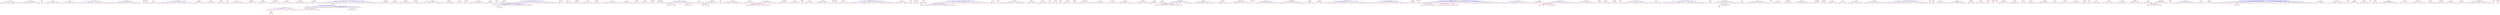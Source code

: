 strict digraph  {
	absolve	 [color=red,
		fontname=courier,
		shape=box];
	starving	 [color=red,
		fontname=courier,
		shape=box];
	absolve -> starving	 [color=blue,
		xlabel=0.22];
	remained	 [color=red,
		fontname=courier,
		shape=box];
	absolve -> remained	 [color=blue,
		xlabel=0.25];
	thousand	 [color=red,
		fontname=courier,
		shape=box];
	absolve -> thousand	 [color=blue,
		xlabel=0.26];
	"thousand years"	 [color=red,
		fontname=courier,
		shape=box];
	absolve -> "thousand years"	 [color=blue,
		xlabel=0.19];
	sins	 [color=red,
		fontname=courier,
		shape=box];
	absolve -> sins	 [color=blue,
		xlabel=0.27];
	years	 [color=red,
		fontname=courier,
		shape=box];
	absolve -> years	 [color=blue,
		xlabel=0.17];
	bhavani	 [color=red,
		fontname=courier,
		shape=box];
	saving	 [color=red,
		fontname=courier,
		shape=box];
	bhavani -> saving	 [color=blue,
		xlabel=0.05];
	consort	 [color=red,
		fontname=courier,
		shape=box];
	bhavani -> consort	 [color=blue,
		xlabel=0.09];
	epithet	 [color=red,
		fontname=courier,
		shape=box];
	bhavani -> epithet	 [color=blue,
		xlabel=0.07];
	delighted	 [color=red,
		fontname=courier,
		shape=box];
	bhavani -> delighted	 [color=blue,
		xlabel=0.3];
	act	 [color=red,
		fontname=courier,
		shape=box];
	bhavani -> act	 [color=blue,
		xlabel=0.09];
	hence	 [color=red,
		fontname=courier,
		shape=box];
	bhavani -> hence	 [color=blue,
		xlabel=0.07];
	husband	 [color=red,
		fontname=courier,
		shape=box];
	bhavani -> husband	 [color=blue,
		xlabel=0.09];
	heaven	 [color=red,
		fontname=courier,
		shape=box];
	roaming	 [color=red,
		fontname=courier,
		shape=box];
	heaven -> roaming	 [color=blue,
		xlabel=0.2];
	wet	 [color=red,
		fontname=courier,
		shape=box];
	dry	 [color=red,
		fontname=courier,
		shape=box];
	wet -> dry	 [color=blue,
		xlabel=0.07];
	combination	 [color=red,
		fontname=courier,
		shape=box];
	wet -> combination	 [color=blue,
		xlabel=0.07];
	foam	 [color=red,
		fontname=courier,
		shape=box];
	wet -> foam	 [color=blue,
		xlabel=0.07];
	solution	 [color=red,
		fontname=courier,
		shape=box];
	wet -> solution	 [color=blue,
		xlabel=0.05];
	occurred	 [color=red,
		fontname=courier,
		shape=box];
	wet -> occurred	 [color=blue,
		xlabel=0.27];
	air	 [color=red,
		fontname=courier,
		shape=box];
	wet -> air	 [color=blue,
		xlabel=0.05];
	sage	 [color=red,
		fontname=courier,
		shape=box];
	respects	 [color=red,
		fontname=courier,
		shape=box];
	sage -> respects	 [color=blue,
		xlabel=0.06];
	region	 [color=red,
		fontname=courier,
		shape=box];
	sage -> region	 [color=blue,
		xlabel=0.07];
	fighting	 [color=red,
		fontname=courier,
		shape=box];
	sage -> fighting	 [color=blue,
		xlabel=0.05];
	ceased	 [color=red,
		fontname=courier,
		shape=box];
	sage -> ceased	 [color=blue,
		xlabel=0.07];
	repaired	 [color=red,
		fontname=courier,
		shape=box];
	sage -> repaired	 [color=blue,
		xlabel=0.27];
	"sri hari"	 [color=red,
		fontname=courier,
		shape=box];
	forced	 [color=red,
		fontname=courier,
		shape=box];
	"sri hari" -> forced	 [color=blue,
		xlabel=0.07];
	"arch enemies"	 [color=red,
		fontname=courier,
		shape=box];
	"sri hari" -> "arch enemies"	 [color=blue,
		xlabel=0.06];
	unfair	 [color=red,
		fontname=courier,
		shape=box];
	"sri hari" -> unfair	 [color=blue,
		xlabel=0.07];
	danavas	 [color=red,
		fontname=courier,
		shape=box];
	"sri hari" -> danavas	 [color=blue,
		xlabel=0.1];
	behaviour	 [color=red,
		fontname=courier,
		shape=box];
	"sri hari" -> behaviour	 [color=blue,
		xlabel=0.35];
	repulsive	 [color=red,
		fontname=courier,
		shape=box];
	"sri hari" -> repulsive	 [color=blue,
		xlabel=0.07];
	decide	 [color=red,
		fontname=courier,
		shape=box];
	"sri hari" -> decide	 [color=blue,
		xlabel=0.02];
	arch	 [color=red,
		fontname=courier,
		shape=box];
	"sri hari" -> arch	 [color=blue,
		xlabel=0.08];
	awarding	 [color=red,
		fontname=courier,
		shape=box];
	"sri hari" -> awarding	 [color=blue,
		xlabel=0.02];
	enemies	 [color=red,
		fontname=courier,
		shape=box];
	"sri hari" -> enemies	 [color=blue,
		xlabel=0.09];
	milk	 [color=red,
		fontname=courier,
		shape=box];
	"ancient people"	 [color=red,
		fontname=courier,
		shape=box];
	milk -> "ancient people"	 [color=blue,
		xlabel=0.01];
	ancient	 [color=red,
		fontname=courier,
		shape=box];
	milk -> ancient	 [color=blue,
		xlabel=0.29];
	associated	 [color=red,
		fontname=courier,
		shape=box];
	milk -> associated	 [color=blue,
		xlabel=0.07];
	money	 [color=red,
		fontname=courier,
		shape=box];
	milk -> money	 [color=blue,
		xlabel=0.05];
	symbol	 [color=red,
		fontname=courier,
		shape=box];
	milk -> symbol	 [color=blue,
		xlabel=0.06];
	daily	 [color=red,
		fontname=courier,
		shape=box];
	milk -> daily	 [color=blue,
		xlabel=0.04];
	high	 [color=red,
		fontname=courier,
		shape=box];
	milk -> high	 [color=blue,
		xlabel=0.03];
	part	 [color=red,
		fontname=courier,
		shape=box];
	milk -> part	 [color=blue,
		xlabel=0.03];
	demand	 [color=red,
		fontname=courier,
		shape=box];
	milk -> demand	 [color=blue,
		xlabel=0.05];
	requirements	 [color=red,
		fontname=courier,
		shape=box];
	milk -> requirements	 [color=blue,
		xlabel=0.25];
	"difficult person"	 [color=red,
		fontname=courier,
		shape=box];
	found	 [color=red,
		fontname=courier,
		shape=box];
	"difficult person" -> found	 [color=blue,
		xlabel=0.01];
	direct	 [color=red,
		fontname=courier,
		shape=box];
	"difficult person" -> direct	 [color=blue,
		xlabel=0.3];
	encounter	 [color=red,
		fontname=courier,
		shape=box];
	"difficult person" -> encounter	 [color=blue,
		xlabel=0.33];
	mouth	 [color=red,
		fontname=courier,
		shape=box];
	parched	 [color=red,
		fontname=courier,
		shape=box];
	mouth -> parched	 [color=blue,
		xlabel=0.05];
	soothing	 [color=red,
		fontname=courier,
		shape=box];
	mouth -> soothing	 [color=blue,
		xlabel=0.24];
	vishvarupa	 [color=red,
		fontname=courier,
		shape=box];
	thunderbolt	 [color=red,
		fontname=courier,
		shape=box];
	vishvarupa -> thunderbolt	 [color=blue,
		xlabel=0.06];
	magnanimous	 [color=red,
		fontname=courier,
		shape=box];
	vishvarupa -> magnanimous	 [color=blue,
		xlabel=0.06];
	unlike	 [color=red,
		fontname=courier,
		shape=box];
	vishvarupa -> unlike	 [color=blue,
		xlabel=0.04];
	anecdotes	 [color=red,
		fontname=courier,
		shape=box];
	vishvarupa -> anecdotes	 [color=blue,
		xlabel=0.06];
	interesting	 [color=red,
		fontname=courier,
		shape=box];
	vishvarupa -> interesting	 [color=blue,
		xlabel=0.05];
	rishi	 [color=red,
		fontname=courier,
		shape=box];
	vishvarupa -> rishi	 [color=blue,
		xlabel=0.08];
	fond	 [color=red,
		fontname=courier,
		shape=box];
	vishvarupa -> fond	 [color=blue,
		xlabel=0.06];
	seems	 [color=red,
		fontname=courier,
		shape=box];
	vishvarupa -> seems	 [color=blue,
		xlabel=0.05];
	daitya	 [color=red,
		fontname=courier,
		shape=box];
	vishvarupa -> daitya	 [color=blue,
		xlabel=0.07];
	goes	 [color=red,
		fontname=courier,
		shape=box];
	vishvarupa -> goes	 [color=blue,
		xlabel=0.3];
	mother	 [color=red,
		fontname=courier,
		shape=box];
	vishvarupa -> mother	 [color=blue,
		xlabel=0.05];
	name	 [color=red,
		fontname=courier,
		shape=box];
	vishvarupa -> name	 [color=blue,
		xlabel=0.01];
	mountain	 [color=red,
		fontname=courier,
		shape=box];
	sinking	 [color=red,
		fontname=courier,
		shape=box];
	mountain -> sinking	 [color=blue,
		xlabel=0.06];
	held	 [color=red,
		fontname=courier,
		shape=box];
	mountain -> held	 [color=blue,
		xlabel=0.08];
	stop	 [color=red,
		fontname=courier,
		shape=box];
	mountain -> stop	 [color=blue,
		xlabel=0.09];
	tortoise	 [color=red,
		fontname=courier,
		shape=box];
	mountain -> tortoise	 [color=blue,
		xlabel=0.3];
	desire	 [color=red,
		fontname=courier,
		shape=box];
	object	 [color=red,
		fontname=courier,
		shape=box];
	desire -> object	 [color=blue,
		xlabel=0.06];
	decided	 [color=red,
		fontname=courier,
		shape=box];
	desire -> decided	 [color=blue,
		xlabel=0.04];
	continue	 [color=red,
		fontname=courier,
		shape=box];
	desire -> continue	 [color=blue,
		xlabel=0.06];
	achieved	 [color=red,
		fontname=courier,
		shape=box];
	desire -> achieved	 [color=blue,
		xlabel=0.26];
	garland	 [color=red,
		fontname=courier,
		shape=box];
	shook	 [color=red,
		fontname=courier,
		shape=box];
	garland -> shook	 [color=blue,
		xlabel=0.09];
	fell	 [color=red,
		fontname=courier,
		shape=box];
	garland -> fell	 [color=blue,
		xlabel=0.1];
	elephant	 [color=red,
		fontname=courier,
		shape=box];
	garland -> elephant	 [color=blue,
		xlabel=0.33];
	thirsty	 [color=red,
		fontname=courier,
		shape=box];
	oppressed	 [color=red,
		fontname=courier,
		shape=box];
	thirsty -> oppressed	 [color=blue,
		xlabel=0.24];
	gods	 [color=red,
		fontname=courier,
		shape=box];
	supply	 [color=red,
		fontname=courier,
		shape=box];
	gods -> supply	 [color=blue,
		xlabel=0.06];
	food	 [color=red,
		fontname=courier,
		shape=box];
	gods -> food	 [color=blue,
		xlabel=0.33];
	agni	 [color=red,
		fontname=courier,
		shape=box];
	gods -> agni	 [color=blue,
		xlabel=0.1];
	access	 [color=red,
		fontname=courier,
		shape=box];
	gods -> access	 [color=blue,
		xlabel=0.07];
	carries	 [color=red,
		fontname=courier,
		shape=box];
	gods -> carries	 [color=blue,
		xlabel=0.1];
	tongue	 [color=red,
		fontname=courier,
		shape=box];
	gods -> tongue	 [color=blue,
		xlabel=0.09];
	"weapon dry"	 [color=red,
		fontname=courier,
		shape=box];
	obtained	 [color=red,
		fontname=courier,
		shape=box];
	"weapon dry" -> obtained	 [color=blue,
		xlabel=0.33];
	past	 [color=red,
		fontname=courier,
		shape=box];
	"weapon dry" -> past	 [color=blue,
		xlabel=0.34];
	boon	 [color=red,
		fontname=courier,
		shape=box];
	"weapon dry" -> boon	 [color=blue,
		xlabel=0.08];
	beyond	 [color=red,
		fontname=courier,
		shape=box];
	"weapon dry" -> beyond	 [color=blue,
		xlabel=0.05];
	nagas	 [color=red,
		fontname=courier,
		shape=box];
	king	 [color=red,
		fontname=courier,
		shape=box];
	nagas -> king	 [color=blue,
		xlabel=0.07];
	use	 [color=red,
		fontname=courier,
		shape=box];
	nagas -> use	 [color=blue,
		xlabel=0.28];
	rotate	 [color=red,
		fontname=courier,
		shape=box];
	nagas -> rotate	 [color=blue,
		xlabel=0.07];
	rod	 [color=red,
		fontname=courier,
		shape=box];
	nagas -> rod	 [color=blue,
		xlabel=0.07];
	serve	 [color=red,
		fontname=courier,
		shape=box];
	nagas -> serve	 [color=blue,
		xlabel=0.06];
	"grand procession"	 [color=red,
		fontname=courier,
		shape=box];
	parvati	 [color=red,
		fontname=courier,
		shape=box];
	"grand procession" -> parvati	 [color=blue,
		xlabel=0.38];
	followed	 [color=red,
		fontname=courier,
		shape=box];
	"grand procession" -> followed	 [color=blue,
		xlabel=0.25];
	host	 [color=red,
		fontname=courier,
		shape=box];
	"grand procession" -> host	 [color=blue,
		xlabel=0.1];
	going	 [color=red,
		fontname=courier,
		shape=box];
	"grand procession" -> going	 [color=blue,
		xlabel=0.1];
	affection	 [color=red,
		fontname=courier,
		shape=box];
	secretly	 [color=red,
		fontname=courier,
		shape=box];
	affection -> secretly	 [color=blue,
		xlabel=0.06];
	portion	 [color=red,
		fontname=courier,
		shape=box];
	affection -> portion	 [color=blue,
		xlabel=0.07];
	used	 [color=red,
		fontname=courier,
		shape=box];
	affection -> used	 [color=blue,
		xlabel=0.06];
	prompted	 [color=red,
		fontname=courier,
		shape=box];
	affection -> prompted	 [color=blue,
		xlabel=0.27];
	celestials	 [color=red,
		fontname=courier,
		shape=box];
	lost	 [color=red,
		fontname=courier,
		shape=box];
	celestials -> lost	 [color=blue,
		xlabel=0.08];
	unfailing	 [color=red,
		fontname=courier,
		shape=box];
	celestials -> unfailing	 [color=blue,
		xlabel=0.06];
	sought	 [color=red,
		fontname=courier,
		shape=box];
	celestials -> sought	 [color=blue,
		xlabel=0.3];
	deceit	 [color=red,
		fontname=courier,
		shape=box];
	celestials -> deceit	 [color=blue,
		xlabel=0.07];
	privilege	 [color=red,
		fontname=courier,
		shape=box];
	celestials -> privilege	 [color=blue,
		xlabel=0.07];
	scorpions	 [color=red,
		fontname=courier,
		shape=box];
	herbal	 [color=red,
		fontname=courier,
		shape=box];
	scorpions -> herbal	 [color=blue,
		xlabel=0.05];
	spilled	 [color=red,
		fontname=courier,
		shape=box];
	scorpions -> spilled	 [color=blue,
		xlabel=0.25];
	drops	 [color=red,
		fontname=courier,
		shape=box];
	scorpions -> drops	 [color=blue,
		xlabel=0.06];
	consumed	 [color=red,
		fontname=courier,
		shape=box];
	scorpions -> consumed	 [color=blue,
		xlabel=0.06];
	"empty vessel"	 [color=red,
		fontname=courier,
		shape=box];
	mohini	 [color=red,
		fontname=courier,
		shape=box];
	"empty vessel" -> mohini	 [color=blue,
		xlabel=0.05];
	heart	 [color=red,
		fontname=courier,
		shape=box];
	"empty vessel" -> heart	 [color=blue,
		xlabel=0.05];
	cited	 [color=red,
		fontname=courier,
		shape=box];
	"empty vessel" -> cited	 [color=blue,
		xlabel=0.02];
	"light heart"	 [color=red,
		fontname=courier,
		shape=box];
	"empty vessel" -> "light heart"	 [color=blue,
		xlabel=0.07];
	betel	 [color=red,
		fontname=courier,
		shape=box];
	"empty vessel" -> betel	 [color=blue,
		xlabel=0.07];
	assumed	 [color=red,
		fontname=courier,
		shape=box];
	"empty vessel" -> assumed	 [color=blue,
		xlabel=0.05];
	chaurasia	 [color=red,
		fontname=courier,
		shape=box];
	"empty vessel" -> chaurasia	 [color=blue,
		xlabel=0.05];
	"chaurasia community"	 [color=red,
		fontname=courier,
		shape=box];
	"empty vessel" -> "chaurasia community"	 [color=blue,
		xlabel=0.01];
	returned	 [color=red,
		fontname=courier,
		shape=box];
	"empty vessel" -> returned	 [color=blue,
		xlabel=0.31];
	devoid	 [color=red,
		fontname=courier,
		shape=box];
	"empty vessel" -> devoid	 [color=blue,
		xlabel=0.04];
	"mohini completing"	 [color=red,
		fontname=courier,
		shape=box];
	"empty vessel" -> "mohini completing"	 [color=blue,
		xlabel=0.03];
	"betel creeper"	 [color=red,
		fontname=courier,
		shape=box];
	"empty vessel" -> "betel creeper"	 [color=blue,
		xlabel=0.01];
	completing	 [color=red,
		fontname=courier,
		shape=box];
	"empty vessel" -> completing	 [color=blue,
		xlabel=0.04];
	near	 [color=red,
		fontname=courier,
		shape=box];
	"empty vessel" -> near	 [color=blue,
		xlabel=0.26];
	guilt	 [color=red,
		fontname=courier,
		shape=box];
	"empty vessel" -> guilt	 [color=blue,
		xlabel=0.04];
	position	 [color=red,
		fontname=courier,
		shape=box];
	"empty vessel" -> position	 [color=blue,
		xlabel=0.06];
	clientele	 [color=red,
		fontname=courier,
		shape=box];
	"empty vessel" -> clientele	 [color=blue,
		xlabel=0.02];
	vedas	 [color=red,
		fontname=courier,
		shape=box];
	betel -> vedas	 [color=blue,
		xlabel=0.01];
	shop	 [color=red,
		fontname=courier,
		shape=box];
	betel -> shop	 [color=blue,
		xlabel=0.01];
	profession	 [color=red,
		fontname=courier,
		shape=box];
	vedas -> profession	 [color=blue,
		xlabel=0.02];
	accept	 [color=red,
		fontname=courier,
		shape=box];
	vedas -> accept	 [color=blue,
		xlabel=0.08];
	deterred	 [color=red,
		fontname=courier,
		shape=box];
	vedas -> deterred	 [color=blue,
		xlabel=0.01];
	see	 [color=red,
		fontname=courier,
		shape=box];
	vedas -> see	 [color=blue,
		xlabel=0.07];
	today	 [color=red,
		fontname=courier,
		shape=box];
	vedas -> today	 [color=blue,
		xlabel=0.07];
	species	 [color=red,
		fontname=courier,
		shape=box];
	vedas -> species	 [color=blue,
		xlabel=0.09];
	even	 [color=red,
		fontname=courier,
		shape=box];
	vedas -> even	 [color=blue,
		xlabel=0.06];
	established	 [color=red,
		fontname=courier,
		shape=box];
	vedas -> established	 [color=blue,
		xlabel=0.07];
	"see people"	 [color=red,
		fontname=courier,
		shape=box];
	vedas -> "see people"	 [color=blue,
		xlabel=0.06];
	adopted	 [color=red,
		fontname=courier,
		shape=box];
	vedas -> adopted	 [color=blue,
		xlabel=0.01];
	kiosk	 [color=red,
		fontname=courier,
		shape=box];
	vedas -> kiosk	 [color=blue,
		xlabel=0.01];
	chewing	 [color=red,
		fontname=courier,
		shape=box];
	vedas -> chewing	 [color=blue,
		xlabel=0.03];
	therefore	 [color=red,
		fontname=courier,
		shape=box];
	vedas -> therefore	 [color=blue,
		xlabel=0.07];
	propositions	 [color=red,
		fontname=courier,
		shape=box];
	vedas -> propositions	 [color=blue,
		xlabel=0.01];
	enjoys	 [color=red,
		fontname=courier,
		shape=box];
	vedas -> enjoys	 [color=blue,
		xlabel=0.08];
	picture	 [color=red,
		fontname=courier,
		shape=box];
	vedas -> picture	 [color=blue,
		xlabel=0.01];
	selling	 [color=red,
		fontname=courier,
		shape=box];
	vedas -> selling	 [color=blue,
		xlabel=0.06];
	safe	 [color=red,
		fontname=courier,
		shape=box];
	vedas -> safe	 [color=blue,
		xlabel=0.01];
	relish	 [color=red,
		fontname=courier,
		shape=box];
	vedas -> relish	 [color=blue,
		xlabel=0.07];
	pan	 [color=red,
		fontname=courier,
		shape=box];
	vedas -> pan	 [color=blue,
		xlabel=0.08];
	often	 [color=red,
		fontname=courier,
		shape=box];
	profession -> often	 [color=blue,
		xlabel=0.15];
	opportunities	 [color=red,
		fontname=courier,
		shape=box];
	profession -> opportunities	 [color=blue,
		xlabel=0.01];
	utilize	 [color=red,
		fontname=courier,
		shape=box];
	profession -> utilize	 [color=blue,
		xlabel=0.01];
	presents	 [color=red,
		fontname=courier,
		shape=box];
	profession -> presents	 [color=blue,
		xlabel=0.05];
	various	 [color=red,
		fontname=courier,
		shape=box];
	profession -> various	 [color=blue,
		xlabel=0.22];
	life	 [color=red,
		fontname=courier,
		shape=box];
	profession -> life	 [color=blue,
		xlabel=0.01];
	"business propositions"	 [color=red,
		fontname=courier,
		shape=box];
	profession -> "business propositions"	 [color=blue,
		xlabel=0.19];
	benefit	 [color=red,
		fontname=courier,
		shape=box];
	profession -> benefit	 [color=blue,
		xlabel=0.01];
	us	 [color=red,
		fontname=courier,
		shape=box];
	profession -> us	 [color=blue,
		xlabel=0.01];
	properly	 [color=red,
		fontname=courier,
		shape=box];
	profession -> properly	 [color=blue,
		xlabel=0.01];
	secondly	 [color=red,
		fontname=courier,
		shape=box];
	deterred -> secondly	 [color=blue,
		xlabel=0.07];
	mouths	 [color=red,
		fontname=courier,
		shape=box];
	deterred -> mouths	 [color=blue,
		xlabel=0.08];
	opening	 [color=red,
		fontname=courier,
		shape=box];
	deterred -> opening	 [color=blue,
		xlabel=0.07];
	impropriety	 [color=red,
		fontname=courier,
		shape=box];
	deterred -> impropriety	 [color=blue,
		xlabel=0.08];
	woman	 [color=red,
		fontname=courier,
		shape=box];
	deterred -> woman	 [color=blue,
		xlabel=0.27];
	argue	 [color=red,
		fontname=courier,
		shape=box];
	deterred -> argue	 [color=blue,
		xlabel=0.08];
	"safe business"	 [color=red,
		fontname=courier,
		shape=box];
	selling -> "safe business"	 [color=blue,
		xlabel=0.01];
	market	 [color=red,
		fontname=courier,
		shape=box];
	selling -> market	 [color=blue,
		xlabel=0.04];
	slump	 [color=red,
		fontname=courier,
		shape=box];
	selling -> slump	 [color=blue,
		xlabel=0.05];
	philosophy	 [color=red,
		fontname=courier,
		shape=box];
	opportunities -> philosophy	 [color=blue,
		xlabel=0.02];
	course	 [color=red,
		fontname=courier,
		shape=box];
	philosophy -> course	 [color=blue,
		xlabel=0.21];
	sermon	 [color=red,
		fontname=courier,
		shape=box];
	philosophy -> sermon	 [color=blue,
		xlabel=0.25];
	"divine lady"	 [color=red,
		fontname=courier,
		shape=box];
	beauty	 [color=red,
		fontname=courier,
		shape=box];
	"divine lady" -> beauty	 [color=blue,
		xlabel=0.1];
	spell	 [color=red,
		fontname=courier,
		shape=box];
	"divine lady" -> spell	 [color=blue,
		xlabel=0.09];
	bound	 [color=red,
		fontname=courier,
		shape=box];
	"divine lady" -> bound	 [color=blue,
		xlabel=0.34];
	were	 [color=red,
		fontname=courier,
		shape=box];
	"divine lady" -> were	 [color=blue,
		xlabel=0.34];
	lives	 [color=red,
		fontname=courier,
		shape=box];
	serious	 [color=red,
		fontname=courier,
		shape=box];
	lives -> serious	 [color=blue,
		xlabel=0.05];
	problem	 [color=red,
		fontname=courier,
		shape=box];
	lives -> problem	 [color=blue,
		xlabel=0.05];
	posed	 [color=red,
		fontname=courier,
		shape=box];
	lives -> posed	 [color=blue,
		xlabel=0.25];
	almighty	 [color=red,
		fontname=courier,
		shape=box];
	requesting	 [color=red,
		fontname=courier,
		shape=box];
	almighty -> requesting	 [color=blue,
		xlabel=0.04];
	solve	 [color=red,
		fontname=courier,
		shape=box];
	almighty -> solve	 [color=blue,
		xlabel=0.05];
	fancying	 [color=red,
		fontname=courier,
		shape=box];
	almighty -> fancying	 [color=blue,
		xlabel=0.23];
	mediator	 [color=red,
		fontname=courier,
		shape=box];
	almighty -> mediator	 [color=blue,
		xlabel=0.05];
	"'snake\x92s'"	 [color=red,
		fontname=courier,
		shape=box];
	reasons	 [color=red,
		fontname=courier,
		shape=box];
	"'snake\x92s'" -> reasons	 [color=blue,
		xlabel=0.27];
	auspicious	 [color=red,
		fontname=courier,
		shape=box];
	"'snake\x92s'" -> auspicious	 [color=blue,
		xlabel=0.05];
	shield	 [color=red,
		fontname=courier,
		shape=box];
	notice	 [color=red,
		fontname=courier,
		shape=box];
	shield -> notice	 [color=blue,
		xlabel=0.05];
	"'brahma\x92s'"	 [color=red,
		fontname=courier,
		shape=box];
	shield -> "'brahma\x92s'"	 [color=blue,
		xlabel=0.05];
	impenetrable	 [color=red,
		fontname=courier,
		shape=box];
	shield -> impenetrable	 [color=blue,
		xlabel=0.04];
	drew	 [color=red,
		fontname=courier,
		shape=box];
	shield -> drew	 [color=blue,
		xlabel=0.04];
	secret	 [color=red,
		fontname=courier,
		shape=box];
	shield -> secret	 [color=blue,
		xlabel=0.05];
	demoralized	 [color=red,
		fontname=courier,
		shape=box];
	shield -> demoralized	 [color=blue,
		xlabel=0.04];
	revealed	 [color=red,
		fontname=courier,
		shape=box];
	shield -> revealed	 [color=blue,
		xlabel=0.23];
	"'rahu\x92s'"	 [color=red,
		fontname=courier,
		shape=box];
	go	 [color=red,
		fontname=courier,
		shape=box];
	"'rahu\x92s'" -> go	 [color=blue,
		xlabel=0.18];
	throat	 [color=red,
		fontname=courier,
		shape=box];
	"'rahu\x92s'" -> throat	 [color=blue,
		xlabel=0.28];
	severed	 [color=red,
		fontname=courier,
		shape=box];
	"'rahu\x92s'" -> severed	 [color=blue,
		xlabel=0.28];
	allowing	 [color=red,
		fontname=courier,
		shape=box];
	"'rahu\x92s'" -> allowing	 [color=blue,
		xlabel=0.22];
	milky	 [color=red,
		fontname=courier,
		shape=box];
	plants	 [color=red,
		fontname=courier,
		shape=box];
	milky -> plants	 [color=blue,
		xlabel=0.3];
	herbs	 [color=red,
		fontname=courier,
		shape=box];
	milky -> herbs	 [color=blue,
		xlabel=0.26];
	throw	 [color=red,
		fontname=courier,
		shape=box];
	milky -> throw	 [color=blue,
		xlabel=0.29];
	adversaries	 [color=red,
		fontname=courier,
		shape=box];
	pretend	 [color=red,
		fontname=courier,
		shape=box];
	adversaries -> pretend	 [color=blue,
		xlabel=0.05];
	peace	 [color=red,
		fontname=courier,
		shape=box];
	adversaries -> peace	 [color=blue,
		xlabel=0.23];
	bare	 [color=red,
		fontname=courier,
		shape=box];
	confidence	 [color=red,
		fontname=courier,
		shape=box];
	bare -> confidence	 [color=blue,
		xlabel=0.06];
	showed	 [color=red,
		fontname=courier,
		shape=box];
	bare -> showed	 [color=blue,
		xlabel=0.06];
	tell	 [color=red,
		fontname=courier,
		shape=box];
	bare -> tell	 [color=blue,
		xlabel=0.06];
	morale	 [color=red,
		fontname=courier,
		shape=box];
	bare -> morale	 [color=blue,
		xlabel=0.06];
	boost	 [color=red,
		fontname=courier,
		shape=box];
	bare -> boost	 [color=blue,
		xlabel=0.06];
	order	 [color=red,
		fontname=courier,
		shape=box];
	bare -> order	 [color=blue,
		xlabel=0.25];
	desist	 [color=red,
		fontname=courier,
		shape=box];
	battle	 [color=red,
		fontname=courier,
		shape=box];
	desist -> battle	 [color=blue,
		xlabel=0.06];
	unworthy	 [color=red,
		fontname=courier,
		shape=box];
	desist -> unworthy	 [color=blue,
		xlabel=0.04];
	advised	 [color=red,
		fontname=courier,
		shape=box];
	desist -> advised	 [color=blue,
		xlabel=0.23];
	annihilate	 [color=red,
		fontname=courier,
		shape=box];
	heading	 [color=red,
		fontname=courier,
		shape=box];
	annihilate -> heading	 [color=blue,
		xlabel=0.2];
	"moon day"	 [color=red,
		fontname=courier,
		shape=box];
	loses	 [color=red,
		fontname=courier,
		shape=box];
	"moon day" -> loses	 [color=blue,
		xlabel=0.08];
	"sun loses"	 [color=red,
		fontname=courier,
		shape=box];
	"moon day" -> "sun loses"	 [color=blue,
		xlabel=0.05];
	gets	 [color=red,
		fontname=courier,
		shape=box];
	"moon day" -> gets	 [color=blue,
		xlabel=0.08];
	indicating	 [color=red,
		fontname=courier,
		shape=box];
	"moon day" -> indicating	 [color=blue,
		xlabel=0.32];
	"betel leaf"	 [color=red,
		fontname=courier,
		shape=box];
	lords	 [color=red,
		fontname=courier,
		shape=box];
	"betel leaf" -> lords	 [color=blue,
		xlabel=0.06];
	betelnut	 [color=red,
		fontname=courier,
		shape=box];
	"betel leaf" -> betelnut	 [color=blue,
		xlabel=0.07];
	soma	 [color=red,
		fontname=courier,
		shape=box];
	"betel leaf" -> soma	 [color=blue,
		xlabel=0.01];
	shukra	 [color=red,
		fontname=courier,
		shape=box];
	"betel leaf" -> shukra	 [color=blue,
		xlabel=0.01];
	budha	 [color=red,
		fontname=courier,
		shape=box];
	"betel leaf" -> budha	 [color=blue,
		xlabel=0.01];
	lime	 [color=red,
		fontname=courier,
		shape=box];
	"betel leaf" -> lime	 [color=blue,
		xlabel=0.06];
	guru	 [color=red,
		fontname=courier,
		shape=box];
	"betel leaf" -> guru	 [color=blue,
		xlabel=0.01];
	surya	 [color=red,
		fontname=courier,
		shape=box];
	"betel leaf" -> surya	 [color=blue,
		xlabel=0.01];
	trinity	 [color=red,
		fontname=courier,
		shape=box];
	"betel leaf" -> trinity	 [color=blue,
		xlabel=0.06];
	shani	 [color=red,
		fontname=courier,
		shape=box];
	"betel leaf" -> shani	 [color=blue,
		xlabel=0.01];
	forming	 [color=red,
		fontname=courier,
		shape=box];
	"betel leaf" -> forming	 [color=blue,
		xlabel=0.05];
	formed	 [color=red,
		fontname=courier,
		shape=box];
	"betel leaf" -> formed	 [color=blue,
		xlabel=0.01];
	"trine-brahma"	 [color=red,
		fontname=courier,
		shape=box];
	"betel leaf" -> "trine-brahma"	 [color=blue,
		xlabel=0.07];
	applied	 [color=red,
		fontname=courier,
		shape=box];
	"betel leaf" -> applied	 [color=blue,
		xlabel=0.31];
	navagraha	 [color=red,
		fontname=courier,
		shape=box];
	"betel leaf" -> navagraha	 [color=blue,
		xlabel=0.01];
	mangala	 [color=red,
		fontname=courier,
		shape=box];
	"betel leaf" -> mangala	 [color=blue,
		xlabel=0.02];
	seven	 [color=red,
		fontname=courier,
		shape=box];
	lords -> seven	 [color=blue,
		xlabel=0.08];
	"dark days"	 [color=red,
		fontname=courier,
		shape=box];
	lords -> "dark days"	 [color=blue,
		xlabel=0.08];
	sky	 [color=red,
		fontname=courier,
		shape=box];
	lords -> sky	 [color=blue,
		xlabel=0.01];
	month	 [color=red,
		fontname=courier,
		shape=box];
	lords -> month	 [color=blue,
		xlabel=0.08];
	juice	 [color=red,
		fontname=courier,
		shape=box];
	lords -> juice	 [color=blue,
		xlabel=0.01];
	namely	 [color=red,
		fontname=courier,
		shape=box];
	lords -> namely	 [color=blue,
		xlabel=0.08];
	looks	 [color=red,
		fontname=courier,
		shape=box];
	lords -> looks	 [color=blue,
		xlabel=0.03];
	thirst	 [color=red,
		fontname=courier,
		shape=box];
	lords -> thirst	 [color=blue,
		xlabel=0.01];
	drank	 [color=red,
		fontname=courier,
		shape=box];
	lords -> drank	 [color=blue,
		xlabel=0.01];
	"rain water"	 [color=red,
		fontname=courier,
		shape=box];
	lords -> "rain water"	 [color=blue,
		xlabel=0.01];
	week	 [color=red,
		fontname=courier,
		shape=box];
	lords -> week	 [color=blue,
		xlabel=0.08];
	rain	 [color=red,
		fontname=courier,
		shape=box];
	lords -> rain	 [color=blue,
		xlabel=0.01];
	water	 [color=red,
		fontname=courier,
		shape=box];
	lords -> water	 [color=blue,
		xlabel=0.01];
	chataka	 [color=red,
		fontname=courier,
		shape=box];
	lords -> chataka	 [color=blue,
		xlabel=0.01];
	days	 [color=red,
		fontname=courier,
		shape=box];
	lords -> days	 [color=blue,
		xlabel=0.06];
	bird	 [color=red,
		fontname=courier,
		shape=box];
	sky -> bird	 [color=blue,
		xlabel=0.03];
	"soma juice"	 [color=red,
		fontname=courier,
		shape=box];
	sky -> "soma juice"	 [color=blue,
		xlabel=0.01];
	"rival partner"	 [color=red,
		fontname=courier,
		shape=box];
	suitable	 [color=red,
		fontname=courier,
		shape=box];
	"rival partner" -> suitable	 [color=blue,
		xlabel=0.32];
	chose	 [color=red,
		fontname=courier,
		shape=box];
	"rival partner" -> chose	 [color=blue,
		xlabel=0.34];
	weight	 [color=red,
		fontname=courier,
		shape=box];
	heavy	 [color=red,
		fontname=courier,
		shape=box];
	weight -> heavy	 [color=blue,
		xlabel=0.17];
	drawing	 [color=red,
		fontname=courier,
		shape=box];
	weight -> drawing	 [color=blue,
		xlabel=0.21];
	repeatedly	 [color=red,
		fontname=courier,
		shape=box];
	weight -> repeatedly	 [color=blue,
		xlabel=0.2];
	ucchaishravas	 [color=red,
		fontname=courier,
		shape=box];
	horses	 [color=red,
		fontname=courier,
		shape=box];
	ucchaishravas -> horses	 [color=blue,
		xlabel=0.05];
	best	 [color=red,
		fontname=courier,
		shape=box];
	ucchaishravas -> best	 [color=blue,
		xlabel=0.04];
	expressed	 [color=red,
		fontname=courier,
		shape=box];
	ucchaishravas -> expressed	 [color=blue,
		xlabel=0.24];
	story	 [color=red,
		fontname=courier,
		shape=box];
	premeditated	 [color=red,
		fontname=courier,
		shape=box];
	story -> premeditated	 [color=blue,
		xlabel=0.05];
	believe	 [color=red,
		fontname=courier,
		shape=box];
	story -> believe	 [color=blue,
		xlabel=0.04];
	garlanding	 [color=red,
		fontname=courier,
		shape=box];
	story -> garlanding	 [color=blue,
		xlabel=0.26];
	garlanded	 [color=red,
		fontname=courier,
		shape=box];
	bashfully	 [color=red,
		fontname=courier,
		shape=box];
	garlanded -> bashfully	 [color=blue,
		xlabel=0.2];
	choice	 [color=red,
		fontname=courier,
		shape=box];
	garlanded -> choice	 [color=blue,
		xlabel=0.23];
	had	 [color=red,
		fontname=courier,
		shape=box];
	narayana	 [color=red,
		fontname=courier,
		shape=box];
	had -> narayana	 [color=blue,
		xlabel=0.4];
	"narayana kavacha"	 [color=red,
		fontname=courier,
		shape=box];
	had -> "narayana kavacha"	 [color=blue,
		xlabel=0.3];
	kavacha	 [color=red,
		fontname=courier,
		shape=box];
	had -> kavacha	 [color=blue,
		xlabel=0.41];
	additional	 [color=red,
		fontname=courier,
		shape=box];
	had -> additional	 [color=blue,
		xlabel=0.27];
	would	 [color=red,
		fontname=courier,
		shape=box];
	had -> would	 [color=blue,
		xlabel=0.29];
	secured	 [color=red,
		fontname=courier,
		shape=box];
	had -> secured	 [color=blue,
		xlabel=0.32];
	rude	 [color=red,
		fontname=courier,
		shape=box];
	quick	 [color=red,
		fontname=courier,
		shape=box];
	rude -> quick	 [color=blue,
		xlabel=0.26];
	cursed	 [color=red,
		fontname=courier,
		shape=box];
	rude -> cursed	 [color=blue,
		xlabel=0.21];
	tempered	 [color=red,
		fontname=courier,
		shape=box];
	rude -> tempered	 [color=blue,
		xlabel=0.24];
	whatever	 [color=red,
		fontname=courier,
		shape=box];
	rude -> whatever	 [color=blue,
		xlabel=0.22];
	depleted	 [color=red,
		fontname=courier,
		shape=box];
	gradually	 [color=red,
		fontname=courier,
		shape=box];
	depleted -> gradually	 [color=blue,
		xlabel=0.17];
	getting	 [color=red,
		fontname=courier,
		shape=box];
	depleted -> getting	 [color=blue,
		xlabel=0.01];
	defeat	 [color=red,
		fontname=courier,
		shape=box];
	lordship	 [color=red,
		fontname=courier,
		shape=box];
	defeat -> lordship	 [color=blue,
		xlabel=0.07];
	worlds	 [color=red,
		fontname=courier,
		shape=box];
	defeat -> worlds	 [color=blue,
		xlabel=0.28];
	surrender	 [color=red,
		fontname=courier,
		shape=box];
	defeat -> surrender	 [color=blue,
		xlabel=0.07];
	"stop aggression"	 [color=red,
		fontname=courier,
		shape=box];
	ordered	 [color=red,
		fontname=courier,
		shape=box];
	"stop aggression" -> ordered	 [color=blue,
		xlabel=0.07];
	army	 [color=red,
		fontname=courier,
		shape=box];
	"stop aggression" -> army	 [color=blue,
		xlabel=0.31];
	"illusory power"	 [color=red,
		fontname=courier,
		shape=box];
	view	 [color=red,
		fontname=courier,
		shape=box];
	"illusory power" -> view	 [color=blue,
		xlabel=0.1];
	maya	 [color=red,
		fontname=courier,
		shape=box];
	"illusory power" -> maya	 [color=blue,
		xlabel=0.36];
	veiled	 [color=red,
		fontname=courier,
		shape=box];
	"illusory power" -> veiled	 [color=blue,
		xlabel=0.1];
	reality	 [color=red,
		fontname=courier,
		shape=box];
	"illusory power" -> reality	 [color=blue,
		xlabel=0.09];
	body	 [color=red,
		fontname=courier,
		shape=box];
	directed	 [color=red,
		fontname=courier,
		shape=box];
	body -> directed	 [color=blue,
		xlabel=0.05];
	god	 [color=red,
		fontname=courier,
		shape=box];
	body -> god	 [color=blue,
		xlabel=0.07];
	assist	 [color=red,
		fontname=courier,
		shape=box];
	body -> assist	 [color=blue,
		xlabel=0.07];
	medicine	 [color=red,
		fontname=courier,
		shape=box];
	body -> medicine	 [color=blue,
		xlabel=0.02];
	discovered	 [color=red,
		fontname=courier,
		shape=box];
	body -> discovered	 [color=blue,
		xlabel=0.01];
	propitiation	 [color=red,
		fontname=courier,
		shape=box];
	body -> propitiation	 [color=blue,
		xlabel=0.07];
	along	 [color=red,
		fontname=courier,
		shape=box];
	body -> along	 [color=blue,
		xlabel=0.01];
	pleased	 [color=red,
		fontname=courier,
		shape=box];
	body -> pleased	 [color=blue,
		xlabel=0.05];
	readily	 [color=red,
		fontname=courier,
		shape=box];
	body -> readily	 [color=blue,
		xlabel=0.26];
	informed	 [color=red,
		fontname=courier,
		shape=box];
	god -> informed	 [color=blue,
		xlabel=0.07];
	quality	 [color=red,
		fontname=courier,
		shape=box];
	god -> quality	 [color=blue,
		xlabel=0.06];
	stimulating	 [color=red,
		fontname=courier,
		shape=box];
	god -> stimulating	 [color=blue,
		xlabel=0.06];
	eye	 [color=red,
		fontname=courier,
		shape=box];
	along -> eye	 [color=blue,
		xlabel=0.2];
	bring	 [color=red,
		fontname=courier,
		shape=box];
	along -> bring	 [color=blue,
		xlabel=0.17];
	fortune	 [color=red,
		fontname=courier,
		shape=box];
	along -> fortune	 [color=blue,
		xlabel=0.17];
	muni	 [color=red,
		fontname=courier,
		shape=box];
	gladly	 [color=red,
		fontname=courier,
		shape=box];
	muni -> gladly	 [color=blue,
		xlabel=0.3];
	gifted	 [color=red,
		fontname=courier,
		shape=box];
	muni -> gifted	 [color=blue,
		xlabel=0.31];
	requested	 [color=red,
		fontname=courier,
		shape=box];
	muni -> requested	 [color=blue,
		xlabel=0.32];
	casualities	 [color=red,
		fontname=courier,
		shape=box];
	though	 [color=red,
		fontname=courier,
		shape=box];
	casualities -> though	 [color=blue,
		xlabel=0.03];
	fought	 [color=red,
		fontname=courier,
		shape=box];
	casualities -> fought	 [color=blue,
		xlabel=0.27];
	relentlessly	 [color=red,
		fontname=courier,
		shape=box];
	casualities -> relentlessly	 [color=blue,
		xlabel=0.05];
	lot	 [color=red,
		fontname=courier,
		shape=box];
	casualities -> lot	 [color=blue,
		xlabel=0.06];
	orb	 [color=red,
		fontname=courier,
		shape=box];
	casualities -> orb	 [color=blue,
		xlabel=0.01];
	complete	 [color=red,
		fontname=courier,
		shape=box];
	though -> complete	 [color=blue,
		xlabel=0.03];
	fortnight	 [color=red,
		fontname=courier,
		shape=box];
	though -> fortnight	 [color=blue,
		xlabel=0.04];
	waxing	 [color=red,
		fontname=courier,
		shape=box];
	though -> waxing	 [color=blue,
		xlabel=0.03];
	charm	 [color=red,
		fontname=courier,
		shape=box];
	passed	 [color=red,
		fontname=courier,
		shape=box];
	charm -> passed	 [color=blue,
		xlabel=0.24];
	shiva	 [color=red,
		fontname=courier,
		shape=box];
	duty	 [color=red,
		fontname=courier,
		shape=box];
	shiva -> duty	 [color=blue,
		xlabel=0.08];
	shambhu	 [color=red,
		fontname=courier,
		shape=box];
	shiva -> shambhu	 [color=blue,
		xlabel=0.1];
	patriarch	 [color=red,
		fontname=courier,
		shape=box];
	shiva -> patriarch	 [color=blue,
		xlabel=0.33];
	situation	 [color=red,
		fontname=courier,
		shape=box];
	shiva -> situation	 [color=blue,
		xlabel=0.09];
	pleaded	 [color=red,
		fontname=courier,
		shape=box];
	shiva -> pleaded	 [color=blue,
		xlabel=0.07];
	save	 [color=red,
		fontname=courier,
		shape=box];
	shiva -> save	 [color=blue,
		xlabel=0.08];
	creatures	 [color=red,
		fontname=courier,
		shape=box];
	shiva -> creatures	 [color=blue,
		xlabel=0.1];
	recovery	 [color=red,
		fontname=courier,
		shape=box];
	chances	 [color=red,
		fontname=courier,
		shape=box];
	recovery -> chances	 [color=blue,
		xlabel=0.25];
	turn	 [color=red,
		fontname=courier,
		shape=box];
	recovery -> turn	 [color=blue,
		xlabel=0.19];
	successfully	 [color=red,
		fontname=courier,
		shape=box];
	recovery -> successfully	 [color=blue,
		xlabel=0.16];
	foiling	 [color=red,
		fontname=courier,
		shape=box];
	recovery -> foiling	 [color=blue,
		xlabel=0.22];
	day	 [color=red,
		fontname=courier,
		shape=box];
	truce	 [color=red,
		fontname=courier,
		shape=box];
	day -> truce	 [color=blue,
		xlabel=0.02];
	begin	 [color=red,
		fontname=courier,
		shape=box];
	day -> begin	 [color=blue,
		xlabel=0.05];
	end	 [color=red,
		fontname=courier,
		shape=box];
	day -> end	 [color=blue,
		xlabel=0.05];
	glory	 [color=red,
		fontname=courier,
		shape=box];
	day -> glory	 [color=blue,
		xlabel=0.06];
	waning	 [color=red,
		fontname=courier,
		shape=box];
	day -> waning	 [color=blue,
		xlabel=0.24];
	sign	 [color=red,
		fontname=courier,
		shape=box];
	day -> sign	 [color=blue,
		xlabel=0.05];
	"'it\x92s'"	 [color=red,
		fontname=courier,
		shape=box];
	day -> "'it\x92s'"	 [color=blue,
		xlabel=0.06];
	next	 [color=red,
		fontname=courier,
		shape=box];
	day -> next	 [color=blue,
		xlabel=0.02];
	gratitude	 [color=red,
		fontname=courier,
		shape=box];
	truce -> gratitude	 [color=blue,
		xlabel=0.22];
	guarded	 [color=red,
		fontname=courier,
		shape=box];
	truce -> guarded	 [color=blue,
		xlabel=0.04];
	emotions	 [color=red,
		fontname=courier,
		shape=box];
	truce -> emotions	 [color=blue,
		xlabel=0.22];
	trial	 [color=red,
		fontname=courier,
		shape=box];
	truce -> trial	 [color=blue,
		xlabel=0.22];
	aware	 [color=red,
		fontname=courier,
		shape=box];
	truce -> aware	 [color=blue,
		xlabel=0.2];
	expressing	 [color=red,
		fontname=courier,
		shape=box];
	truce -> expressing	 [color=blue,
		xlabel=0.24];
	frustrating	 [color=red,
		fontname=courier,
		shape=box];
	truce -> frustrating	 [color=blue,
		xlabel=0.2];
	keep	 [color=red,
		fontname=courier,
		shape=box];
	truce -> keep	 [color=blue,
		xlabel=0.25];
	"lord narayana"	 [color=red,
		fontname=courier,
		shape=box];
	suggested	 [color=red,
		fontname=courier,
		shape=box];
	"lord narayana" -> suggested	 [color=blue,
		xlabel=0.01];
	could	 [color=red,
		fontname=courier,
		shape=box];
	"lord narayana" -> could	 [color=blue,
		xlabel=0.01];
	idea	 [color=red,
		fontname=courier,
		shape=box];
	"lord narayana" -> idea	 [color=blue,
		xlabel=0.01];
	told	 [color=red,
		fontname=courier,
		shape=box];
	"lord narayana" -> told	 [color=blue,
		xlabel=0.23];
	laden	 [color=red,
		fontname=courier,
		shape=box];
	away	 [color=red,
		fontname=courier,
		shape=box];
	laden -> away	 [color=blue,
		xlabel=0.03];
	blessings	 [color=red,
		fontname=courier,
		shape=box];
	laden -> blessings	 [color=blue,
		xlabel=0.06];
	ought	 [color=red,
		fontname=courier,
		shape=box];
	laden -> ought	 [color=blue,
		xlabel=0.06];
	reverence	 [color=red,
		fontname=courier,
		shape=box];
	laden -> reverence	 [color=blue,
		xlabel=0.25];
	dadhyancha	 [color=red,
		fontname=courier,
		shape=box];
	given	 [color=red,
		fontname=courier,
		shape=box];
	dadhyancha -> given	 [color=blue,
		xlabel=0.24];
	wines	 [color=red,
		fontname=courier,
		shape=box];
	second	 [color=red,
		fontname=courier,
		shape=box];
	wines -> second	 [color=blue,
		xlabel=0.15];
	sparrow	 [color=red,
		fontname=courier,
		shape=box];
	wines -> sparrow	 [color=blue,
		xlabel=0.27];
	enjoyed	 [color=red,
		fontname=courier,
		shape=box];
	wines -> enjoyed	 [color=blue,
		xlabel=0.25];
	took	 [color=red,
		fontname=courier,
		shape=box];
	wines -> took	 [color=blue,
		xlabel=0.27];
	diamond	 [color=red,
		fontname=courier,
		shape=box];
	foul	 [color=red,
		fontname=courier,
		shape=box];
	diamond -> foul	 [color=blue,
		xlabel=0.03];
	game	 [color=red,
		fontname=courier,
		shape=box];
	diamond -> game	 [color=blue,
		xlabel=0.03];
	punished	 [color=red,
		fontname=courier,
		shape=box];
	diamond -> punished	 [color=blue,
		xlabel=0.04];
	another	 [color=red,
		fontname=courier,
		shape=box];
	diamond -> another	 [color=blue,
		xlabel=0.21];
	cuts	 [color=red,
		fontname=courier,
		shape=box];
	diamond -> cuts	 [color=blue,
		xlabel=0.04];
	similar	 [color=red,
		fontname=courier,
		shape=box];
	diamond -> similar	 [color=blue,
		xlabel=0.03];
	"attain immortality"	 [color=red,
		fontname=courier,
		shape=box];
	equally	 [color=red,
		fontname=courier,
		shape=box];
	"attain immortality" -> equally	 [color=blue,
		xlabel=0.01];
	conducive	 [color=red,
		fontname=courier,
		shape=box];
	"attain immortality" -> conducive	 [color=blue,
		xlabel=0.29];
	parijata	 [color=red,
		fontname=courier,
		shape=box];
	beautiful	 [color=red,
		fontname=courier,
		shape=box];
	parijata -> beautiful	 [color=blue,
		xlabel=0.05];
	flower	 [color=red,
		fontname=courier,
		shape=box];
	parijata -> flower	 [color=blue,
		xlabel=0.24];
	celestial	 [color=red,
		fontname=courier,
		shape=box];
	parijata -> celestial	 [color=blue,
		xlabel=0.05];
	"permanent intrinsic"	 [color=red,
		fontname=courier,
		shape=box];
	butter	 [color=red,
		fontname=courier,
		shape=box];
	"permanent intrinsic" -> butter	 [color=blue,
		xlabel=0.07];
	whose	 [color=red,
		fontname=courier,
		shape=box];
	"permanent intrinsic" -> whose	 [color=blue,
		xlabel=0.3];
	sacrificial	 [color=red,
		fontname=courier,
		shape=box];
	"permanent intrinsic" -> sacrificial	 [color=blue,
		xlabel=0.07];
	cow	 [color=red,
		fontname=courier,
		shape=box];
	"permanent intrinsic" -> cow	 [color=blue,
		xlabel=0.06];
	forth	 [color=red,
		fontname=courier,
		shape=box];
	"permanent intrinsic" -> forth	 [color=blue,
		xlabel=0.07];
	poisonous	 [color=red,
		fontname=courier,
		shape=box];
	"permanent intrinsic" -> poisonous	 [color=blue,
		xlabel=0.05];
	oblations	 [color=red,
		fontname=courier,
		shape=box];
	"permanent intrinsic" -> oblations	 [color=blue,
		xlabel=0.36];
	"whose milk"	 [color=red,
		fontname=courier,
		shape=box];
	"permanent intrinsic" -> "whose milk"	 [color=blue,
		xlabel=0.13];
	brought	 [color=red,
		fontname=courier,
		shape=box];
	"permanent intrinsic" -> brought	 [color=blue,
		xlabel=0.07];
	curd	 [color=red,
		fontname=courier,
		shape=box];
	"permanent intrinsic" -> curd	 [color=blue,
		xlabel=0.07];
	products	 [color=red,
		fontname=courier,
		shape=box];
	"permanent intrinsic" -> products	 [color=blue,
		xlabel=0.07];
	surabhi	 [color=red,
		fontname=courier,
		shape=box];
	"permanent intrinsic" -> surabhi	 [color=blue,
		xlabel=0.07];
	sacred	 [color=red,
		fontname=courier,
		shape=box];
	"permanent intrinsic" -> sacred	 [color=blue,
		xlabel=0.06];
	continued	 [color=red,
		fontname=courier,
		shape=box];
	"permanent intrinsic" -> continued	 [color=blue,
		xlabel=0.07];
	gave	 [color=red,
		fontname=courier,
		shape=box];
	"permanent intrinsic" -> gave	 [color=blue,
		xlabel=0.03];
	threw	 [color=red,
		fontname=courier,
		shape=box];
	seeing	 [color=red,
		fontname=courier,
		shape=box];
	threw -> seeing	 [color=blue,
		xlabel=0.1];
	sharing	 [color=red,
		fontname=courier,
		shape=box];
	threw -> sharing	 [color=blue,
		xlabel=0.1];
	pot	 [color=red,
		fontname=courier,
		shape=box];
	threw -> pot	 [color=blue,
		xlabel=0.37];
	agreement	 [color=red,
		fontname=courier,
		shape=box];
	threw -> agreement	 [color=blue,
		xlabel=0.11];
	wind	 [color=red,
		fontname=courier,
		shape=box];
	threw -> wind	 [color=blue,
		xlabel=0.11];
	lakshmi	 [color=red,
		fontname=courier,
		shape=box];
	happened	 [color=red,
		fontname=courier,
		shape=box];
	lakshmi -> happened	 [color=blue,
		xlabel=0.19];
	"entire nectar"	 [color=red,
		fontname=courier,
		shape=box];
	advice	 [color=red,
		fontname=courier,
		shape=box];
	"entire nectar" -> advice	 [color=blue,
		xlabel=0.31];
	intelligent	 [color=red,
		fontname=courier,
		shape=box];
	"entire nectar" -> intelligent	 [color=blue,
		xlabel=0.36];
	entire	 [color=red,
		fontname=courier,
		shape=box];
	distributed	 [color=red,
		fontname=courier,
		shape=box];
	entire -> distributed	 [color=blue,
		xlabel=0.01];
	discarded	 [color=red,
		fontname=courier,
		shape=box];
	entire -> discarded	 [color=blue,
		xlabel=0.01];
	planning	 [color=red,
		fontname=courier,
		shape=box];
	distributed -> planning	 [color=blue,
		xlabel=0.03];
	"inner side"	 [color=red,
		fontname=courier,
		shape=box];
	palm	 [color=red,
		fontname=courier,
		shape=box];
	"inner side" -> palm	 [color=blue,
		xlabel=0.13];
	little	 [color=red,
		fontname=courier,
		shape=box];
	"inner side" -> little	 [color=blue,
		xlabel=0.01];
	creeper	 [color=red,
		fontname=courier,
		shape=box];
	"inner side" -> creeper	 [color=blue,
		xlabel=0.14];
	chaurasias	 [color=red,
		fontname=courier,
		shape=box];
	"inner side" -> chaurasias	 [color=blue,
		xlabel=0.05];
	tip	 [color=red,
		fontname=courier,
		shape=box];
	"inner side" -> tip	 [color=blue,
		xlabel=0.05];
	fingers	 [color=red,
		fontname=courier,
		shape=box];
	"inner side" -> fingers	 [color=blue,
		xlabel=0.1];
	phalange	 [color=red,
		fontname=courier,
		shape=box];
	"inner side" -> phalange	 [color=blue,
		xlabel=0.14];
	joints	 [color=red,
		fontname=courier,
		shape=box];
	"inner side" -> joints	 [color=blue,
		xlabel=0.09];
	bihar	 [color=red,
		fontname=courier,
		shape=box];
	"inner side" -> bihar	 [color=blue,
		xlabel=0.05];
	north	 [color=red,
		fontname=courier,
		shape=box];
	"inner side" -> north	 [color=blue,
		xlabel=0.04];
	means	 [color=red,
		fontname=courier,
		shape=box];
	"inner side" -> means	 [color=blue,
		xlabel=0.35];
	joint	 [color=red,
		fontname=courier,
		shape=box];
	"inner side" -> joint	 [color=blue,
		xlabel=0.04];
	snake	 [color=red,
		fontname=courier,
		shape=box];
	"inner side" -> snake	 [color=blue,
		xlabel=0.1];
	represented	 [color=red,
		fontname=courier,
		shape=box];
	"inner side" -> represented	 [color=blue,
		xlabel=0.27];
	present	 [color=red,
		fontname=courier,
		shape=box];
	"inner side" -> present	 [color=blue,
		xlabel=0.04];
	extreme	 [color=red,
		fontname=courier,
		shape=box];
	"inner side" -> extreme	 [color=blue,
		xlabel=0.05];
	lines	 [color=red,
		fontname=courier,
		shape=box];
	"inner side" -> lines	 [color=blue,
		xlabel=0.1];
	called	 [color=red,
		fontname=courier,
		shape=box];
	"inner side" -> called	 [color=blue,
		xlabel=0.04];
	brahmana	 [color=red,
		fontname=courier,
		shape=box];
	"inner side" -> brahmana	 [color=blue,
		xlabel=0.05];
	snakes	 [color=red,
		fontname=courier,
		shape=box];
	little -> snakes	 [color=blue,
		xlabel=0.01];
	obliged	 [color=red,
		fontname=courier,
		shape=box];
	little -> obliged	 [color=blue,
		xlabel=0.14];
	queen	 [color=red,
		fontname=courier,
		shape=box];
	little -> queen	 [color=blue,
		xlabel=0.13];
	india	 [color=red,
		fontname=courier,
		shape=box];
	little -> india	 [color=blue,
		xlabel=0.02];
	messenger	 [color=red,
		fontname=courier,
		shape=box];
	little -> messenger	 [color=blue,
		xlabel=0.01];
	sent	 [color=red,
		fontname=courier,
		shape=box];
	little -> sent	 [color=blue,
		xlabel=0.01];
	mightily	 [color=red,
		fontname=courier,
		shape=box];
	little -> mightily	 [color=blue,
		xlabel=0.12];
	immediately	 [color=red,
		fontname=courier,
		shape=box];
	little -> immediately	 [color=blue,
		xlabel=0.01];
	request	 [color=red,
		fontname=courier,
		shape=box];
	little -> request	 [color=blue,
		xlabel=0.03];
	"extreme phalange"	 [color=red,
		fontname=courier,
		shape=box];
	little -> "extreme phalange"	 [color=blue,
		xlabel=0.1];
	cool	 [color=red,
		fontname=courier,
		shape=box];
	exhausted	 [color=red,
		fontname=courier,
		shape=box];
	cool -> exhausted	 [color=blue,
		xlabel=0.04];
	downpour	 [color=red,
		fontname=courier,
		shape=box];
	cool -> downpour	 [color=blue,
		xlabel=0.21];
	preceptor	 [color=red,
		fontname=courier,
		shape=box];
	spiritual	 [color=red,
		fontname=courier,
		shape=box];
	preceptor -> spiritual	 [color=blue,
		xlabel=0.17];
	vritrasura	 [color=red,
		fontname=courier,
		shape=box];
	"defenseless gods"	 [color=red,
		fontname=courier,
		shape=box];
	vritrasura -> "defenseless gods"	 [color=blue,
		xlabel=0.28];
	overpowered	 [color=red,
		fontname=courier,
		shape=box];
	vritrasura -> overpowered	 [color=blue,
		xlabel=0.01];
	initially	 [color=red,
		fontname=courier,
		shape=box];
	vritrasura -> initially	 [color=blue,
		xlabel=0.01];
	went	 [color=red,
		fontname=courier,
		shape=box];
	vritrasura -> went	 [color=blue,
		xlabel=0.01];
	defenseless	 [color=red,
		fontname=courier,
		shape=box];
	vritrasura -> defenseless	 [color=blue,
		xlabel=0.01];
	exhibited	 [color=red,
		fontname=courier,
		shape=box];
	vritrasura -> exhibited	 [color=blue,
		xlabel=0.32];
	comes	 [color=red,
		fontname=courier,
		shape=box];
	vritrasura -> comes	 [color=blue,
		xlabel=0.01];
	tashtra	 [color=red,
		fontname=courier,
		shape=box];
	enemy	 [color=red,
		fontname=courier,
		shape=box];
	tashtra -> enemy	 [color=blue,
		xlabel=0.28];
	yajna	 [color=red,
		fontname=courier,
		shape=box];
	tashtra -> yajna	 [color=blue,
		xlabel=0.36];
	performed	 [color=red,
		fontname=courier,
		shape=box];
	tashtra -> performed	 [color=blue,
		xlabel=0.3];
	raise	 [color=red,
		fontname=courier,
		shape=box];
	tashtra -> raise	 [color=blue,
		xlabel=0.32];
	asuras	 [color=red,
		fontname=courier,
		shape=box];
	momentarily	 [color=red,
		fontname=courier,
		shape=box];
	asuras -> momentarily	 [color=blue,
		xlabel=0.08];
	fight	 [color=red,
		fontname=courier,
		shape=box];
	asuras -> fight	 [color=blue,
		xlabel=0.1];
	captivated	 [color=red,
		fontname=courier,
		shape=box];
	asuras -> captivated	 [color=blue,
		xlabel=0.38];
	brahma	 [color=red,
		fontname=courier,
		shape=box];
	approached	 [color=red,
		fontname=courier,
		shape=box];
	brahma -> approached	 [color=blue,
		xlabel=0.28];
	iravatha	 [color=red,
		fontname=courier,
		shape=box];
	elephants	 [color=red,
		fontname=courier,
		shape=box];
	iravatha -> elephants	 [color=blue,
		xlabel=0.27];
	vehicle	 [color=red,
		fontname=courier,
		shape=box];
	iravatha -> vehicle	 [color=blue,
		xlabel=0.06];
	trampled	 [color=red,
		fontname=courier,
		shape=box];
	unknowingly	 [color=red,
		fontname=courier,
		shape=box];
	trampled -> unknowingly	 [color=blue,
		xlabel=0.21];
	undertaking	 [color=red,
		fontname=courier,
		shape=box];
	agreeable	 [color=red,
		fontname=courier,
		shape=box];
	undertaking -> agreeable	 [color=blue,
		xlabel=0.03];
	final	 [color=red,
		fontname=courier,
		shape=box];
	undertaking -> final	 [color=blue,
		xlabel=0.16];
	verbal	 [color=red,
		fontname=courier,
		shape=box];
	undertaking -> verbal	 [color=blue,
		xlabel=0.03];
	arrested	 [color=red,
		fontname=courier,
		shape=box];
	blue	 [color=red,
		fontname=courier,
		shape=box];
	arrested -> blue	 [color=blue,
		xlabel=0.2];
	tainted	 [color=red,
		fontname=courier,
		shape=box];
	arrested -> tainted	 [color=blue,
		xlabel=0.04];
	"fervent desire"	 [color=red,
		fontname=courier,
		shape=box];
	experienced	 [color=red,
		fontname=courier,
		shape=box];
	"fervent desire" -> experienced	 [color=blue,
		xlabel=0.33];
	hastinapur	 [color=red,
		fontname=courier,
		shape=box];
	"fervent desire" -> hastinapur	 [color=blue,
		xlabel=0.38];
	victory	 [color=red,
		fontname=courier,
		shape=box];
	"fervent desire" -> victory	 [color=blue,
		xlabel=0.12];
	tamboola	 [color=red,
		fontname=courier,
		shape=box];
	"fervent desire" -> tamboola	 [color=blue,
		xlabel=0.14];
	chiefs	 [color=red,
		fontname=courier,
		shape=box];
	effortlessly	 [color=red,
		fontname=courier,
		shape=box];
	chiefs -> effortlessly	 [color=blue,
		xlabel=0.05];
	tied	 [color=red,
		fontname=courier,
		shape=box];
	chiefs -> tied	 [color=blue,
		xlabel=0.04];
	unarmed	 [color=red,
		fontname=courier,
		shape=box];
	chiefs -> unarmed	 [color=blue,
		xlabel=0.24];
	hands	 [color=red,
		fontname=courier,
		shape=box];
	chiefs -> hands	 [color=blue,
		xlabel=0.06];
	vanquish	 [color=red,
		fontname=courier,
		shape=box];
	chiefs -> vanquish	 [color=blue,
		xlabel=0.05];
	"finger bit"	 [color=red,
		fontname=courier,
		shape=box];
	ceremony	 [color=red,
		fontname=courier,
		shape=box];
	"finger bit" -> ceremony	 [color=blue,
		xlabel=0.34];
	pandavas	 [color=red,
		fontname=courier,
		shape=box];
	"finger bit" -> pandavas	 [color=blue,
		xlabel=0.1];
	planted	 [color=red,
		fontname=courier,
		shape=box];
	"finger bit" -> planted	 [color=blue,
		xlabel=0.03];
	enmity	 [color=red,
		fontname=courier,
		shape=box];
	petty	 [color=red,
		fontname=courier,
		shape=box];
	enmity -> petty	 [color=blue,
		xlabel=0.26];
	terrible	 [color=red,
		fontname=courier,
		shape=box];
	enmity -> terrible	 [color=blue,
		xlabel=0.06];
	bickering	 [color=red,
		fontname=courier,
		shape=box];
	enmity -> bickering	 [color=blue,
		xlabel=0.06];
	grew	 [color=red,
		fontname=courier,
		shape=box];
	enmity -> grew	 [color=blue,
		xlabel=0.06];
	"petty bickering"	 [color=red,
		fontname=courier,
		shape=box];
	enmity -> "petty bickering"	 [color=blue,
		xlabel=0.01];
	prosperity	 [color=red,
		fontname=courier,
		shape=box];
	churned	 [color=red,
		fontname=courier,
		shape=box];
	prosperity -> churned	 [color=blue,
		xlabel=0.05];
	indicative	 [color=red,
		fontname=courier,
		shape=box];
	prosperity -> indicative	 [color=blue,
		xlabel=0.04];
	fact	 [color=red,
		fontname=courier,
		shape=box];
	prosperity -> fact	 [color=blue,
		xlabel=0.05];
	coming	 [color=red,
		fontname=courier,
		shape=box];
	prosperity -> coming	 [color=blue,
		xlabel=0.23];
	restored	 [color=red,
		fontname=courier,
		shape=box];
	prosperity -> restored	 [color=blue,
		xlabel=0.04];
	head	 [color=red,
		fontname=courier,
		shape=box];
	agreed	 [color=red,
		fontname=courier,
		shape=box];
	head -> agreed	 [color=blue,
		xlabel=0.32];
	planets	 [color=red,
		fontname=courier,
		shape=box];
	head -> planets	 [color=blue,
		xlabel=0.09];
	give	 [color=red,
		fontname=courier,
		shape=box];
	head -> give	 [color=blue,
		xlabel=0.05];
	vishnu	 [color=red,
		fontname=courier,
		shape=box];
	offer	 [color=red,
		fontname=courier,
		shape=box];
	vishnu -> offer	 [color=blue,
		xlabel=0.34];
	love	 [color=red,
		fontname=courier,
		shape=box];
	vishnu -> love	 [color=blue,
		xlabel=0.23];
	gesture	 [color=red,
		fontname=courier,
		shape=box];
	vishnu -> gesture	 [color=blue,
		xlabel=0.33];
	"strange creeper"	 [color=red,
		fontname=courier,
		shape=box];
	busy	 [color=red,
		fontname=courier,
		shape=box];
	"strange creeper" -> busy	 [color=blue,
		xlabel=0.01];
	plant	 [color=red,
		fontname=courier,
		shape=box];
	"strange creeper" -> plant	 [color=blue,
		xlabel=0.07];
	unexpected	 [color=red,
		fontname=courier,
		shape=box];
	"strange creeper" -> unexpected	 [color=blue,
		xlabel=0.31];
	ecstatic	 [color=red,
		fontname=courier,
		shape=box];
	"strange creeper" -> ecstatic	 [color=blue,
		xlabel=0.06];
	became	 [color=red,
		fontname=courier,
		shape=box];
	"strange creeper" -> became	 [color=blue,
		xlabel=0.06];
	urn	 [color=red,
		fontname=courier,
		shape=box];
	"strange creeper" -> urn	 [color=blue,
		xlabel=0.07];
	soon	 [color=red,
		fontname=courier,
		shape=box];
	"strange creeper" -> soon	 [color=blue,
		xlabel=0.06];
	noticed	 [color=red,
		fontname=courier,
		shape=box];
	"strange creeper" -> noticed	 [color=blue,
		xlabel=0.06];
	growing	 [color=red,
		fontname=courier,
		shape=box];
	"strange creeper" -> growing	 [color=blue,
		xlabel=0.3];
	enacting	 [color=red,
		fontname=courier,
		shape=box];
	busy -> enacting	 [color=blue,
		xlabel=0.01];
	farce	 [color=red,
		fontname=courier,
		shape=box];
	busy -> farce	 [color=blue,
		xlabel=0.01];
	bestows	 [color=red,
		fontname=courier,
		shape=box];
	busy -> bestows	 [color=blue,
		xlabel=0.01];
	get	 [color=red,
		fontname=courier,
		shape=box];
	busy -> get	 [color=blue,
		xlabel=0.23];
	obtaining	 [color=red,
		fontname=courier,
		shape=box];
	busy -> obtaining	 [color=blue,
		xlabel=0.01];
	immortality	 [color=red,
		fontname=courier,
		shape=box];
	busy -> immortality	 [color=blue,
		xlabel=0.01];
	work	 [color=red,
		fontname=courier,
		shape=box];
	busy -> work	 [color=blue,
		xlabel=0.04];
	friendship	 [color=red,
		fontname=courier,
		shape=box];
	busy -> friendship	 [color=blue,
		xlabel=0.01];
	mortals	 [color=red,
		fontname=courier,
		shape=box];
	busy -> mortals	 [color=blue,
		xlabel=0.01];
	apsaras	 [color=red,
		fontname=courier,
		shape=box];
	knowing	 [color=red,
		fontname=courier,
		shape=box];
	apsaras -> knowing	 [color=blue,
		xlabel=0.01];
	received	 [color=red,
		fontname=courier,
		shape=box];
	apsaras -> received	 [color=blue,
		xlabel=0.05];
	goddess	 [color=red,
		fontname=courier,
		shape=box];
	apsaras -> goddess	 [color=blue,
		xlabel=0.3];
	offered	 [color=red,
		fontname=courier,
		shape=box];
	apsaras -> offered	 [color=blue,
		xlabel=0.08];
	disregarded	 [color=red,
		fontname=courier,
		shape=box];
	apsaras -> disregarded	 [color=blue,
		xlabel=0.01];
	sovereignty	 [color=red,
		fontname=courier,
		shape=box];
	apsaras -> sovereignty	 [color=blue,
		xlabel=0.01];
	pride	 [color=red,
		fontname=courier,
		shape=box];
	apsaras -> pride	 [color=blue,
		xlabel=0.07];
	dhanvantari	 [color=red,
		fontname=courier,
		shape=box];
	science	 [color=red,
		fontname=courier,
		shape=box];
	dhanvantari -> science	 [color=blue,
		xlabel=0.33];
	propagator	 [color=red,
		fontname=courier,
		shape=box];
	dhanvantari -> propagator	 [color=blue,
		xlabel=0.09];
	father	 [color=red,
		fontname=courier,
		shape=box];
	dhanvantari -> father	 [color=blue,
		xlabel=0.09];
	ayurveda	 [color=red,
		fontname=courier,
		shape=box];
	dhanvantari -> ayurveda	 [color=blue,
		xlabel=0.1];
	"lunar eclipse"	 [color=red,
		fontname=courier,
		shape=box];
	mythical	 [color=red,
		fontname=courier,
		shape=box];
	"lunar eclipse" -> mythical	 [color=blue,
		xlabel=0.3];
	caused	 [color=red,
		fontname=courier,
		shape=box];
	"lunar eclipse" -> caused	 [color=blue,
		xlabel=0.28];
	eats	 [color=red,
		fontname=courier,
		shape=box];
	"lunar eclipse" -> eats	 [color=blue,
		xlabel=0.07];
	solar	 [color=red,
		fontname=courier,
		shape=box];
	"lunar eclipse" -> solar	 [color=blue,
		xlabel=0.04];
	occasions	 [color=red,
		fontname=courier,
		shape=box];
	"lunar eclipse" -> occasions	 [color=blue,
		xlabel=0.07];
	sun	 [color=red,
		fontname=courier,
		shape=box];
	"lunar eclipse" -> sun	 [color=blue,
		xlabel=0.08];
	allay	 [color=red,
		fontname=courier,
		shape=box];
	"lunar eclipse" -> allay	 [color=blue,
		xlabel=0.07];
	wrath	 [color=red,
		fontname=courier,
		shape=box];
	"lunar eclipse" -> wrath	 [color=blue,
		xlabel=0.07];
	"utmost caution"	 [color=red,
		fontname=courier,
		shape=box];
	deal	 [color=red,
		fontname=courier,
		shape=box];
	"utmost caution" -> deal	 [color=blue,
		xlabel=0.31];
	loss	 [color=red,
		fontname=courier,
		shape=box];
	risk	 [color=red,
		fontname=courier,
		shape=box];
	loss -> risk	 [color=blue,
		xlabel=0.08];
	business	 [color=red,
		fontname=courier,
		shape=box];
	loss -> business	 [color=blue,
		xlabel=0.07];
	profit	 [color=red,
		fontname=courier,
		shape=box];
	loss -> profit	 [color=blue,
		xlabel=0.07];
	tilt	 [color=red,
		fontname=courier,
		shape=box];
	loss -> tilt	 [color=blue,
		xlabel=0.28];
	since	 [color=red,
		fontname=courier,
		shape=box];
	loss -> since	 [color=blue,
		xlabel=0.07];
	prepared	 [color=red,
		fontname=courier,
		shape=box];
	loss -> prepared	 [color=blue,
		xlabel=0.06];
	either	 [color=red,
		fontname=courier,
		shape=box];
	loss -> either	 [color=blue,
		xlabel=0.05];
	way	 [color=red,
		fontname=courier,
		shape=box];
	loss -> way	 [color=blue,
		xlabel=0.05];
	involved	 [color=red,
		fontname=courier,
		shape=box];
	loss -> involved	 [color=blue,
		xlabel=0.06];
	"'chaturasheetah'"	 [color=red,
		fontname=courier,
		shape=box];
	shortened	 [color=red,
		fontname=courier,
		shape=box];
	"'chaturasheetah'" -> shortened	 [color=blue,
		xlabel=0.04];
	assessing	 [color=red,
		fontname=courier,
		shape=box];
	"'chaturasheetah'" -> assessing	 [color=blue,
		xlabel=0.03];
	title	 [color=red,
		fontname=courier,
		shape=box];
	"'chaturasheetah'" -> title	 [color=blue,
		xlabel=0.04];
	later	 [color=red,
		fontname=courier,
		shape=box];
	"'chaturasheetah'" -> later	 [color=blue,
		xlabel=0.02];
	blessed	 [color=red,
		fontname=courier,
		shape=box];
	"'chaturasheetah'" -> blessed	 [color=blue,
		xlabel=0.03];
	hindi	 [color=red,
		fontname=courier,
		shape=box];
	"'chaturasheetah'" -> hindi	 [color=blue,
		xlabel=0.05];
	hospitality	 [color=red,
		fontname=courier,
		shape=box];
	"'chaturasheetah'" -> hospitality	 [color=blue,
		xlabel=0.04];
	impressed	 [color=red,
		fontname=courier,
		shape=box];
	"'chaturasheetah'" -> impressed	 [color=blue,
		xlabel=0.23];
	proved	 [color=red,
		fontname=courier,
		shape=box];
	excited	 [color=red,
		fontname=courier,
		shape=box];
	proved -> excited	 [color=blue,
		xlabel=0.05];
	deceitful	 [color=red,
		fontname=courier,
		shape=box];
	proved -> deceitful	 [color=blue,
		xlabel=0.05];
	nature	 [color=red,
		fontname=courier,
		shape=box];
	proved -> nature	 [color=blue,
		xlabel=0.24];
	mischief	 [color=red,
		fontname=courier,
		shape=box];
	catch	 [color=red,
		fontname=courier,
		shape=box];
	mischief -> catch	 [color=blue,
		xlabel=0.06];
	try	 [color=red,
		fontname=courier,
		shape=box];
	mischief -> try	 [color=blue,
		xlabel=0.05];
	handed	 [color=red,
		fontname=courier,
		shape=box];
	mischief -> handed	 [color=blue,
		xlabel=0.04];
	red	 [color=red,
		fontname=courier,
		shape=box];
	mischief -> red	 [color=blue,
		xlabel=0.24];
	happiness	 [color=red,
		fontname=courier,
		shape=box];
	good	 [color=red,
		fontname=courier,
		shape=box];
	happiness -> good	 [color=blue,
		xlabel=0.05];
	diversity	 [color=red,
		fontname=courier,
		shape=box];
	happiness -> diversity	 [color=blue,
		xlabel=0.08];
	maturity	 [color=red,
		fontname=courier,
		shape=box];
	happiness -> maturity	 [color=blue,
		xlabel=0.08];
	endowed	 [color=red,
		fontname=courier,
		shape=box];
	happiness -> endowed	 [color=blue,
		xlabel=0.08];
	sorrow	 [color=red,
		fontname=courier,
		shape=box];
	happiness -> sorrow	 [color=blue,
		xlabel=0.09];
	never	 [color=red,
		fontname=courier,
		shape=box];
	happiness -> never	 [color=blue,
		xlabel=0.04];
	benevolence	 [color=red,
		fontname=courier,
		shape=box];
	happiness -> benevolence	 [color=blue,
		xlabel=0.29];
	bad	 [color=red,
		fontname=courier,
		shape=box];
	happiness -> bad	 [color=blue,
		xlabel=0.05];
	transient	 [color=red,
		fontname=courier,
		shape=box];
	happiness -> transient	 [color=blue,
		xlabel=0.07];
	bliss	 [color=red,
		fontname=courier,
		shape=box];
	happiness -> bliss	 [color=blue,
		xlabel=0.07];
	worldly	 [color=red,
		fontname=courier,
		shape=box];
	happiness -> worldly	 [color=blue,
		xlabel=0.06];
	discrimination	 [color=red,
		fontname=courier,
		shape=box];
	happiness -> discrimination	 [color=blue,
		xlabel=0.07];
	affected	 [color=red,
		fontname=courier,
		shape=box];
	happiness -> affected	 [color=blue,
		xlabel=0.07];
	lasting	 [color=red,
		fontname=courier,
		shape=box];
	happiness -> lasting	 [color=blue,
		xlabel=0.06];
	rahu	 [color=red,
		fontname=courier,
		shape=box];
	outwit	 [color=red,
		fontname=courier,
		shape=box];
	rahu -> outwit	 [color=blue,
		xlabel=0.11];
	trickery	 [color=red,
		fontname=courier,
		shape=box];
	rahu -> trickery	 [color=blue,
		xlabel=0.1];
	thunder	 [color=red,
		fontname=courier,
		shape=box];
	rahu -> thunder	 [color=blue,
		xlabel=0.02];
	acted	 [color=red,
		fontname=courier,
		shape=box];
	rahu -> acted	 [color=blue,
		xlabel=0.09];
	vajrayudha	 [color=red,
		fontname=courier,
		shape=box];
	rahu -> vajrayudha	 [color=blue,
		xlabel=0.02];
	amidst	 [color=red,
		fontname=courier,
		shape=box];
	rahu -> amidst	 [color=blue,
		xlabel=0.38];
	one	 [color=red,
		fontname=courier,
		shape=box];
	rahu -> one	 [color=blue,
		xlabel=0.08];
	revered	 [color=red,
		fontname=courier,
		shape=box];
	rahu -> revered	 [color=blue,
		xlabel=0.02];
	smartly	 [color=red,
		fontname=courier,
		shape=box];
	rahu -> smartly	 [color=blue,
		xlabel=0.09];
	bones	 [color=red,
		fontname=courier,
		shape=box];
	rahu -> bones	 [color=blue,
		xlabel=0.02];
	infused	 [color=red,
		fontname=courier,
		shape=box];
	rahu -> infused	 [color=blue,
		xlabel=0.01];
	powers	 [color=red,
		fontname=courier,
		shape=box];
	rahu -> powers	 [color=blue,
		xlabel=0.02];
	"'indra\x92s'"	 [color=red,
		fontname=courier,
		shape=box];
	rahu -> "'indra\x92s'"	 [color=blue,
		xlabel=0.02];
	protected	 [color=red,
		fontname=courier,
		shape=box];
	tore	 [color=red,
		fontname=courier,
		shape=box];
	protected -> tore	 [color=blue,
		xlabel=0.22];
	open	 [color=red,
		fontname=courier,
		shape=box];
	protected -> open	 [color=blue,
		xlabel=0.16];
	alive	 [color=red,
		fontname=courier,
		shape=box];
	protected -> alive	 [color=blue,
		xlabel=0.24];
	"become immortal"	 [color=red,
		fontname=courier,
		shape=box];
	otherwise	 [color=red,
		fontname=courier,
		shape=box];
	"become immortal" -> otherwise	 [color=blue,
		xlabel=0.3];
	"fierce personality"	 [color=red,
		fontname=courier,
		shape=box];
	crowd	 [color=red,
		fontname=courier,
		shape=box];
	"fierce personality" -> crowd	 [color=blue,
		xlabel=0.01];
	"indra's"	 [color=red,
		fontname=courier,
		shape=box];
	"fierce personality" -> "indra's"	 [color=blue,
		xlabel=0.08];
	turned	 [color=red,
		fontname=courier,
		shape=box];
	"fierce personality" -> turned	 [color=blue,
		xlabel=0.05];
	actions	 [color=red,
		fontname=courier,
		shape=box];
	"fierce personality" -> actions	 [color=blue,
		xlabel=0.01];
	son	 [color=red,
		fontname=courier,
		shape=box];
	"fierce personality" -> son	 [color=blue,
		xlabel=0.01];
	death	 [color=red,
		fontname=courier,
		shape=box];
	"fierce personality" -> death	 [color=blue,
		xlabel=0.01];
	ponder	 [color=red,
		fontname=courier,
		shape=box];
	"fierce personality" -> ponder	 [color=blue,
		xlabel=0.01];
	"tashtra's"	 [color=red,
		fontname=courier,
		shape=box];
	"fierce personality" -> "tashtra's"	 [color=blue,
		xlabel=0.07];
	much	 [color=red,
		fontname=courier,
		shape=box];
	"fierce personality" -> much	 [color=blue,
		xlabel=0.04];
	due	 [color=red,
		fontname=courier,
		shape=box];
	"fierce personality" -> due	 [color=blue,
		xlabel=0.05];
	finally	 [color=red,
		fontname=courier,
		shape=box];
	"fierce personality" -> finally	 [color=blue,
		xlabel=0.04];
	"iravata's"	 [color=red,
		fontname=courier,
		shape=box];
	"fierce personality" -> "iravata's"	 [color=blue,
		xlabel=0.02];
	take	 [color=red,
		fontname=courier,
		shape=box];
	"fierce personality" -> take	 [color=blue,
		xlabel=0.01];
	"indra now"	 [color=red,
		fontname=courier,
		shape=box];
	"fierce personality" -> "indra now"	 [color=blue,
		xlabel=0.01];
	sin	 [color=red,
		fontname=courier,
		shape=box];
	"fierce personality" -> sin	 [color=blue,
		xlabel=0.02];
	sole	 [color=red,
		fontname=courier,
		shape=box];
	"fierce personality" -> sole	 [color=blue,
		xlabel=0.01];
	revenge	 [color=red,
		fontname=courier,
		shape=box];
	"fierce personality" -> revenge	 [color=blue,
		xlabel=0.01];
	asura	 [color=red,
		fontname=courier,
		shape=box];
	"fierce personality" -> asura	 [color=blue,
		xlabel=0.07];
	"sole beneficiaries"	 [color=red,
		fontname=courier,
		shape=box];
	"fierce personality" -> "sole beneficiaries"	 [color=blue,
		xlabel=0.01];
	using	 [color=red,
		fontname=courier,
		shape=box];
	"fierce personality" -> using	 [color=blue,
		xlabel=0.01];
	flowers	 [color=red,
		fontname=courier,
		shape=box];
	"fierce personality" -> flowers	 [color=blue,
		xlabel=0.01];
	shaken	 [color=red,
		fontname=courier,
		shape=box];
	"fierce personality" -> shaken	 [color=blue,
		xlabel=0.01];
	chasing	 [color=red,
		fontname=courier,
		shape=box];
	"fierce personality" -> chasing	 [color=blue,
		xlabel=0.02];
	wish	 [color=red,
		fontname=courier,
		shape=box];
	"fierce personality" -> wish	 [color=blue,
		xlabel=0.04];
	terribly	 [color=red,
		fontname=courier,
		shape=box];
	"fierce personality" -> terribly	 [color=blue,
		xlabel=0.29];
	overflowing	 [color=red,
		fontname=courier,
		shape=box];
	"fierce personality" -> overflowing	 [color=blue,
		xlabel=0.01];
	came	 [color=red,
		fontname=courier,
		shape=box];
	"fierce personality" -> came	 [color=blue,
		xlabel=0.05];
	fear	 [color=red,
		fontname=courier,
		shape=box];
	actions -> fear	 [color=blue,
		xlabel=0.06];
	incurring	 [color=red,
		fontname=courier,
		shape=box];
	actions -> incurring	 [color=blue,
		xlabel=0.06];
	"asura chasing"	 [color=red,
		fontname=courier,
		shape=box];
	actions -> "asura chasing"	 [color=blue,
		xlabel=0.05];
	killing	 [color=red,
		fontname=courier,
		shape=box];
	actions -> killing	 [color=blue,
		xlabel=0.06];
	futile	 [color=red,
		fontname=courier,
		shape=box];
	actions -> futile	 [color=blue,
		xlabel=0.06];
	strength	 [color=red,
		fontname=courier,
		shape=box];
	much -> strength	 [color=blue,
		xlabel=0.04];
	drained	 [color=red,
		fontname=courier,
		shape=box];
	much -> drained	 [color=blue,
		xlabel=0.03];
	magical	 [color=red,
		fontname=courier,
		shape=box];
	much -> magical	 [color=blue,
		xlabel=0.03];
	proliferated	 [color=red,
		fontname=courier,
		shape=box];
	much -> proliferated	 [color=blue,
		xlabel=0.03];
	outnumbered	 [color=red,
		fontname=courier,
		shape=box];
	much -> outnumbered	 [color=blue,
		xlabel=0.02];
	beneficiaries	 [color=red,
		fontname=courier,
		shape=box];
	finally -> beneficiaries	 [color=blue,
		xlabel=0.05];
	sri	 [color=red,
		fontname=courier,
		shape=box];
	depressed	 [color=red,
		fontname=courier,
		shape=box];
	sri -> depressed	 [color=blue,
		xlabel=0.3];
	stripped	 [color=red,
		fontname=courier,
		shape=box];
	sri -> stripped	 [color=blue,
		xlabel=0.01];
	supremacy	 [color=red,
		fontname=courier,
		shape=box];
	sri -> supremacy	 [color=blue,
		xlabel=0.01];
	reported	 [color=red,
		fontname=courier,
		shape=box];
	sri -> reported	 [color=blue,
		xlabel=0.26];
	accordingly	 [color=red,
		fontname=courier,
		shape=box];
	sri -> accordingly	 [color=blue,
		xlabel=0.06];
	losing	 [color=red,
		fontname=courier,
		shape=box];
	sri -> losing	 [color=blue,
		xlabel=0.34];
	immensely	 [color=red,
		fontname=courier,
		shape=box];
	sri -> immensely	 [color=blue,
		xlabel=0.01];
	war	 [color=red,
		fontname=courier,
		shape=box];
	sri -> war	 [color=blue,
		xlabel=0.01];
	cunning	 [color=red,
		fontname=courier,
		shape=box];
	sri -> cunning	 [color=blue,
		xlabel=0.31];
	namuchi	 [color=red,
		fontname=courier,
		shape=box];
	faced	 [color=red,
		fontname=courier,
		shape=box];
	namuchi -> faced	 [color=blue,
		xlabel=0.08];
	ineffective	 [color=red,
		fontname=courier,
		shape=box];
	namuchi -> ineffective	 [color=blue,
		xlabel=0.07];
	place	 [color=red,
		fontname=courier,
		shape=box];
	namuchi -> place	 [color=blue,
		xlabel=0.06];
	bolt	 [color=red,
		fontname=courier,
		shape=box];
	namuchi -> bolt	 [color=blue,
		xlabel=0.09];
	killed	 [color=red,
		fontname=courier,
		shape=box];
	namuchi -> killed	 [color=blue,
		xlabel=0.32];
	halahala	 [color=red,
		fontname=courier,
		shape=box];
	cheated	 [color=red,
		fontname=courier,
		shape=box];
	halahala -> cheated	 [color=blue,
		xlabel=0.01];
	assured	 [color=red,
		fontname=courier,
		shape=box];
	halahala -> assured	 [color=blue,
		xlabel=0.01];
	things	 [color=red,
		fontname=courier,
		shape=box];
	halahala -> things	 [color=blue,
		xlabel=0.04];
	thus	 [color=red,
		fontname=courier,
		shape=box];
	halahala -> thus	 [color=blue,
		xlabel=0.05];
	failure	 [color=red,
		fontname=courier,
		shape=box];
	halahala -> failure	 [color=blue,
		xlabel=0.01];
	minded	 [color=red,
		fontname=courier,
		shape=box];
	halahala -> minded	 [color=blue,
		xlabel=0.02];
	emerged	 [color=red,
		fontname=courier,
		shape=box];
	halahala -> emerged	 [color=blue,
		xlabel=0.06];
	follow	 [color=red,
		fontname=courier,
		shape=box];
	halahala -> follow	 [color=blue,
		xlabel=0.01];
	foaming	 [color=red,
		fontname=courier,
		shape=box];
	halahala -> foaming	 [color=blue,
		xlabel=0.26];
	progressing	 [color=red,
		fontname=courier,
		shape=box];
	halahala -> progressing	 [color=blue,
		xlabel=0.05];
	reaction	 [color=red,
		fontname=courier,
		shape=box];
	cheated -> reaction	 [color=blue,
		xlabel=0.09];
	meekly	 [color=red,
		fontname=courier,
		shape=box];
	cheated -> meekly	 [color=blue,
		xlabel=0.07];
	path	 [color=red,
		fontname=courier,
		shape=box];
	cheated -> path	 [color=blue,
		xlabel=0.08];
	expected	 [color=red,
		fontname=courier,
		shape=box];
	cheated -> expected	 [color=blue,
		xlabel=0.05];
	righteous	 [color=red,
		fontname=courier,
		shape=box];
	cheated -> righteous	 [color=blue,
		xlabel=0.05];
	think	 [color=red,
		fontname=courier,
		shape=box];
	cheated -> think	 [color=blue,
		xlabel=0.08];
	"lord vishnu"	 [color=red,
		fontname=courier,
		shape=box];
	case	 [color=red,
		fontname=courier,
		shape=box];
	"lord vishnu" -> case	 [color=blue,
		xlabel=0.06];
	discipline	 [color=red,
		fontname=courier,
		shape=box];
	"lord vishnu" -> discipline	 [color=blue,
		xlabel=0.08];
	help	 [color=red,
		fontname=courier,
		shape=box];
	"lord vishnu" -> help	 [color=blue,
		xlabel=0.08];
	presented	 [color=red,
		fontname=courier,
		shape=box];
	"lord vishnu" -> presented	 [color=blue,
		xlabel=0.08];
	observe	 [color=red,
		fontname=courier,
		shape=box];
	"lord vishnu" -> observe	 [color=blue,
		xlabel=0.08];
	rigid	 [color=red,
		fontname=courier,
		shape=box];
	"lord vishnu" -> rigid	 [color=blue,
		xlabel=0.3];
	warning	 [color=red,
		fontname=courier,
		shape=box];
	"lord vishnu" -> warning	 [color=blue,
		xlabel=0.05];
	examine	 [color=red,
		fontname=courier,
		shape=box];
	new	 [color=red,
		fontname=courier,
		shape=box];
	examine -> new	 [color=blue,
		xlabel=0.13];
	growth	 [color=red,
		fontname=courier,
		shape=box];
	examine -> growth	 [color=blue,
		xlabel=0.25];
	remorse	 [color=red,
		fontname=courier,
		shape=box];
	did	 [color=red,
		fontname=courier,
		shape=box];
	remorse -> did	 [color=blue,
		xlabel=0.03];
	back	 [color=red,
		fontname=courier,
		shape=box];
	remorse -> back	 [color=blue,
		xlabel=0.04];
	experience	 [color=red,
		fontname=courier,
		shape=box];
	remorse -> experience	 [color=blue,
		xlabel=0.2];
	nahusha	 [color=red,
		fontname=courier,
		shape=box];
	ruler	 [color=red,
		fontname=courier,
		shape=box];
	nahusha -> ruler	 [color=blue,
		xlabel=0.04];
	reins	 [color=red,
		fontname=courier,
		shape=box];
	nahusha -> reins	 [color=blue,
		xlabel=0.04];
	mean	 [color=red,
		fontname=courier,
		shape=box];
	nahusha -> mean	 [color=blue,
		xlabel=0.22];
	prolonged	 [color=red,
		fontname=courier,
		shape=box];
	eliminated	 [color=red,
		fontname=courier,
		shape=box];
	prolonged -> eliminated	 [color=blue,
		xlabel=0.2];
	"universal truth"	 [color=red,
		fontname=courier,
		shape=box];
	fleeting	 [color=red,
		fontname=courier,
		shape=box];
	"universal truth" -> fleeting	 [color=blue,
		xlabel=0.06];
	honesty	 [color=red,
		fontname=courier,
		shape=box];
	"universal truth" -> honesty	 [color=blue,
		xlabel=0.07];
	piety	 [color=red,
		fontname=courier,
		shape=box];
	"universal truth" -> piety	 [color=blue,
		xlabel=0.07];
	joy	 [color=red,
		fontname=courier,
		shape=box];
	"universal truth" -> joy	 [color=blue,
		xlabel=0.06];
	"satyameva jayate"	 [color=red,
		fontname=courier,
		shape=box];
	"universal truth" -> "satyameva jayate"	 [color=blue,
		xlabel=0.09];
	satyameva	 [color=red,
		fontname=courier,
		shape=box];
	"universal truth" -> satyameva	 [color=blue,
		xlabel=0.33];
	boils	 [color=red,
		fontname=courier,
		shape=box];
	"universal truth" -> boils	 [color=blue,
		xlabel=0.07];
	jayate	 [color=red,
		fontname=courier,
		shape=box];
	"universal truth" -> jayate	 [color=blue,
		xlabel=0.07];
	everlasting	 [color=red,
		fontname=courier,
		shape=box];
	"universal truth" -> everlasting	 [color=blue,
		xlabel=0.3];
	blow	 [color=red,
		fontname=courier,
		shape=box];
	stood	 [color=red,
		fontname=courier,
		shape=box];
	blow -> stood	 [color=blue,
		xlabel=0.02];
	severe	 [color=red,
		fontname=courier,
		shape=box];
	blow -> severe	 [color=blue,
		xlabel=0.17];
	succumbed	 [color=red,
		fontname=courier,
		shape=box];
	blow -> succumbed	 [color=blue,
		xlabel=0.03];
	"number eighty"	 [color=red,
		fontname=courier,
		shape=box];
	clan	 [color=red,
		fontname=courier,
		shape=box];
	"number eighty" -> clan	 [color=blue,
		xlabel=0.01];
	gotra	 [color=red,
		fontname=courier,
		shape=box];
	"number eighty" -> gotra	 [color=blue,
		xlabel=0.01];
	"sanskrit chaturasheetihi"	 [color=red,
		fontname=courier,
		shape=box];
	"number eighty" -> "sanskrit chaturasheetihi"	 [color=blue,
		xlabel=0.07];
	stands	 [color=red,
		fontname=courier,
		shape=box];
	"number eighty" -> stands	 [color=blue,
		xlabel=0.01];
	bharadvaja	 [color=red,
		fontname=courier,
		shape=box];
	"number eighty" -> bharadvaja	 [color=blue,
		xlabel=0.01];
	descendants	 [color=red,
		fontname=courier,
		shape=box];
	"number eighty" -> descendants	 [color=blue,
		xlabel=0.01];
	"bharadvaja gotra"	 [color=red,
		fontname=courier,
		shape=box];
	"number eighty" -> "bharadvaja gotra"	 [color=blue,
		xlabel=0.01];
	people	 [color=red,
		fontname=courier,
		shape=box];
	"number eighty" -> people	 [color=blue,
		xlabel=0.01];
	kashyapa	 [color=red,
		fontname=courier,
		shape=box];
	"number eighty" -> kashyapa	 [color=blue,
		xlabel=0.01];
	four	 [color=red,
		fontname=courier,
		shape=box];
	"number eighty" -> four	 [color=blue,
		xlabel=0.26];
	chaturasheetihi	 [color=red,
		fontname=courier,
		shape=box];
	"number eighty" -> chaturasheetihi	 [color=blue,
		xlabel=0.01];
	sanskrit	 [color=red,
		fontname=courier,
		shape=box];
	"number eighty" -> sanskrit	 [color=blue,
		xlabel=0.01];
	depart	 [color=red,
		fontname=courier,
		shape=box];
	site	 [color=red,
		fontname=courier,
		shape=box];
	depart -> site	 [color=blue,
		xlabel=0.24];
	waited	 [color=red,
		fontname=courier,
		shape=box];
	depart -> waited	 [color=blue,
		xlabel=0.06];
	"arrogant style"	 [color=red,
		fontname=courier,
		shape=box];
	curse	 [color=red,
		fontname=courier,
		shape=box];
	"arrogant style" -> curse	 [color=blue,
		xlabel=0.36];
	serpent	 [color=red,
		fontname=courier,
		shape=box];
	"arrogant style" -> serpent	 [color=blue,
		xlabel=0.1];
	wife	 [color=red,
		fontname=courier,
		shape=box];
	"arrogant style" -> wife	 [color=blue,
		xlabel=0.06];
	well	 [color=red,
		fontname=courier,
		shape=box];
	"arrogant style" -> well	 [color=blue,
		xlabel=0.07];
	reign	 [color=red,
		fontname=courier,
		shape=box];
	"arrogant style" -> reign	 [color=blue,
		xlabel=0.33];
	sachi	 [color=red,
		fontname=courier,
		shape=box];
	"arrogant style" -> sachi	 [color=blue,
		xlabel=0.09];
	effectively	 [color=red,
		fontname=courier,
		shape=box];
	"arrogant style" -> effectively	 [color=blue,
		xlabel=0.01];
	attempts	 [color=red,
		fontname=courier,
		shape=box];
	"arrogant style" -> attempts	 [color=blue,
		xlabel=0.08];
	misbehave	 [color=red,
		fontname=courier,
		shape=box];
	"arrogant style" -> misbehave	 [color=blue,
		xlabel=0.09];
	smash	 [color=red,
		fontname=courier,
		shape=box];
	reign -> smash	 [color=blue,
		xlabel=0.01];
	successful	 [color=red,
		fontname=courier,
		shape=box];
	reign -> successful	 [color=blue,
		xlabel=0.01];
	opposed	 [color=red,
		fontname=courier,
		shape=box];
	reign -> opposed	 [color=blue,
		xlabel=0.01];
	time	 [color=red,
		fontname=courier,
		shape=box];
	reign -> time	 [color=blue,
		xlabel=0.01];
	every	 [color=red,
		fontname=courier,
		shape=box];
	smash -> every	 [color=blue,
		xlabel=0.02];
	tail	 [color=red,
		fontname=courier,
		shape=box];
	got	 [color=red,
		fontname=courier,
		shape=box];
	tail -> got	 [color=blue,
		xlabel=0.04];
	vigorous	 [color=red,
		fontname=courier,
		shape=box];
	tail -> vigorous	 [color=blue,
		xlabel=0.21];
	anchor	 [color=red,
		fontname=courier,
		shape=box];
	provided	 [color=red,
		fontname=courier,
		shape=box];
	anchor -> provided	 [color=blue,
		xlabel=0.04];
	energy	 [color=red,
		fontname=courier,
		shape=box];
	anchor -> energy	 [color=blue,
		xlabel=0.22];
	hindrance	 [color=red,
		fontname=courier,
		shape=box];
	anchor -> hindrance	 [color=blue,
		xlabel=0.05];
	two	 [color=red,
		fontname=courier,
		shape=box];
	anchor -> two	 [color=blue,
		xlabel=0.03];
	without	 [color=red,
		fontname=courier,
		shape=box];
	anchor -> without	 [color=blue,
		xlabel=0.04];
	strenuous	 [color=red,
		fontname=courier,
		shape=box];
	anchor -> strenuous	 [color=blue,
		xlabel=0.04];
	pumped	 [color=red,
		fontname=courier,
		shape=box];
	anchor -> pumped	 [color=blue,
		xlabel=0.05];
	sides	 [color=red,
		fontname=courier,
		shape=box];
	anchor -> sides	 [color=blue,
		xlabel=0.05];
	emerge	 [color=red,
		fontname=courier,
		shape=box];
	said	 [color=red,
		fontname=courier,
		shape=box];
	emerge -> said	 [color=blue,
		xlabel=0.1];
	pick	 [color=red,
		fontname=courier,
		shape=box];
	chopped	 [color=red,
		fontname=courier,
		shape=box];
	pick -> chopped	 [color=blue,
		xlabel=0.05];
	jaws	 [color=red,
		fontname=courier,
		shape=box];
	pick -> jaws	 [color=blue,
		xlabel=0.05];
	swallowed	 [color=red,
		fontname=courier,
		shape=box];
	pick -> swallowed	 [color=blue,
		xlabel=0.22];
	arms	 [color=red,
		fontname=courier,
		shape=box];
	pick -> arms	 [color=blue,
		xlabel=0.04];
	"'elephant\x92s'"	 [color=red,
		fontname=courier,
		shape=box];
	instead	 [color=red,
		fontname=courier,
		shape=box];
	"'elephant\x92s'" -> instead	 [color=blue,
		xlabel=0.22];
	placed	 [color=red,
		fontname=courier,
		shape=box];
	"'elephant\x92s'" -> placed	 [color=blue,
		xlabel=0.04];
	arrogantly	 [color=red,
		fontname=courier,
		shape=box];
	"'elephant\x92s'" -> arrogantly	 [color=blue,
		xlabel=0.04];
	"'\x93make'"	 [color=red,
		fontname=courier,
		shape=box];
	stone	 [color=red,
		fontname=courier,
		shape=box];
	"'\x93make'" -> stone	 [color=blue,
		xlabel=0.01];
	note	 [color=red,
		fontname=courier,
		shape=box];
	"'\x93make'" -> note	 [color=blue,
		xlabel=0.25];
	stepping	 [color=red,
		fontname=courier,
		shape=box];
	"'\x93make'" -> stepping	 [color=blue,
		xlabel=0.01];
	humility	 [color=red,
		fontname=courier,
		shape=box];
	"'\x93make'" -> humility	 [color=blue,
		xlabel=0.06];
	careful	 [color=red,
		fontname=courier,
		shape=box];
	"'\x93make'" -> careful	 [color=blue,
		xlabel=0.22];
	instructions	 [color=red,
		fontname=courier,
		shape=box];
	"'\x93make'" -> instructions	 [color=blue,
		xlabel=0.24];
	shukracharya	 [color=red,
		fontname=courier,
		shape=box];
	guidance	 [color=red,
		fontname=courier,
		shape=box];
	shukracharya -> guidance	 [color=blue,
		xlabel=0.05];
	able	 [color=red,
		fontname=courier,
		shape=box];
	shukracharya -> able	 [color=blue,
		xlabel=0.26];
	know	 [color=red,
		fontname=courier,
		shape=box];
	shukracharya -> know	 [color=blue,
		xlabel=0.04];
	"divine sage"	 [color=red,
		fontname=courier,
		shape=box];
	narada	 [color=red,
		fontname=courier,
		shape=box];
	"divine sage" -> narada	 [color=blue,
		xlabel=0.08];
	sobriety	 [color=red,
		fontname=courier,
		shape=box];
	"divine sage" -> sobriety	 [color=blue,
		xlabel=0.32];
	indra	 [color=red,
		fontname=courier,
		shape=box];
	remain	 [color=red,
		fontname=courier,
		shape=box];
	indra -> remain	 [color=blue,
		xlabel=0.3];
	demon	 [color=red,
		fontname=courier,
		shape=box];
	indra -> demon	 [color=blue,
		xlabel=0.07];
	yet	 [color=red,
		fontname=courier,
		shape=box];
	indra -> yet	 [color=blue,
		xlabel=0.05];
	abdomen	 [color=red,
		fontname=courier,
		shape=box];
	indra -> abdomen	 [color=blue,
		xlabel=0.07];
	hari	 [color=red,
		fontname=courier,
		shape=box];
	possession	 [color=red,
		fontname=courier,
		shape=box];
	hari -> possession	 [color=blue,
		xlabel=0.04];
	horse	 [color=red,
		fontname=courier,
		shape=box];
	hari -> horse	 [color=blue,
		xlabel=0.23];
	compete	 [color=red,
		fontname=courier,
		shape=box];
	hari -> compete	 [color=blue,
		xlabel=0.02];
	nectar	 [color=red,
		fontname=courier,
		shape=box];
	adorned	 [color=red,
		fontname=courier,
		shape=box];
	nectar -> adorned	 [color=blue,
		xlabel=0.04];
	ultimately	 [color=red,
		fontname=courier,
		shape=box];
	nectar -> ultimately	 [color=blue,
		xlabel=0.04];
	effulgent	 [color=red,
		fontname=courier,
		shape=box];
	nectar -> effulgent	 [color=blue,
		xlabel=0.05];
	surfaced	 [color=red,
		fontname=courier,
		shape=box];
	nectar -> surfaced	 [color=blue,
		xlabel=0.05];
	male	 [color=red,
		fontname=courier,
		shape=box];
	nectar -> male	 [color=blue,
		xlabel=0.27];
	conflict	 [color=red,
		fontname=courier,
		shape=box];
	objective	 [color=red,
		fontname=courier,
		shape=box];
	conflict -> objective	 [color=blue,
		xlabel=0.28];
	attitude	 [color=red,
		fontname=courier,
		shape=box];
	conflict -> attitude	 [color=blue,
		xlabel=0.28];
	detrimental	 [color=red,
		fontname=courier,
		shape=box];
	conflict -> detrimental	 [color=blue,
		xlabel=0.22];
	change	 [color=red,
		fontname=courier,
		shape=box];
	conflict -> change	 [color=blue,
		xlabel=0.05];
	gratified	 [color=red,
		fontname=courier,
		shape=box];
	conflict -> gratified	 [color=blue,
		xlabel=0.07];
	achieving	 [color=red,
		fontname=courier,
		shape=box];
	conflict -> achieving	 [color=blue,
		xlabel=0.24];
	"entire process"	 [color=red,
		fontname=courier,
		shape=box];
	abode	 [color=red,
		fontname=courier,
		shape=box];
	"entire process" -> abode	 [color=blue,
		xlabel=0.05];
	accepted	 [color=red,
		fontname=courier,
		shape=box];
	"entire process" -> accepted	 [color=blue,
		xlabel=0.06];
	also	 [color=red,
		fontname=courier,
		shape=box];
	"entire process" -> also	 [color=blue,
		xlabel=0.02];
	started	 [color=red,
		fontname=courier,
		shape=box];
	"entire process" -> started	 [color=blue,
		xlabel=0.27];
	innumerable	 [color=red,
		fontname=courier,
		shape=box];
	"entire process" -> innumerable	 [color=blue,
		xlabel=0.04];
	side	 [color=red,
		fontname=courier,
		shape=box];
	"entire process" -> side	 [color=blue,
		xlabel=0.05];
	chest	 [color=red,
		fontname=courier,
		shape=box];
	"entire process" -> chest	 [color=blue,
		xlabel=0.06];
	important	 [color=red,
		fontname=courier,
		shape=box];
	"entire process" -> important	 [color=blue,
		xlabel=0.04];
	pleasure	 [color=red,
		fontname=courier,
		shape=box];
	"entire process" -> pleasure	 [color=blue,
		xlabel=0.05];
	far	 [color=red,
		fontname=courier,
		shape=box];
	"entire process" -> far	 [color=blue,
		xlabel=0.02];
	close	 [color=red,
		fontname=courier,
		shape=box];
	"entire process" -> close	 [color=blue,
		xlabel=0.03];
	still	 [color=red,
		fontname=courier,
		shape=box];
	"entire process" -> still	 [color=blue,
		xlabel=0.02];
	eluded	 [color=red,
		fontname=courier,
		shape=box];
	"entire process" -> eluded	 [color=blue,
		xlabel=0.05];
	appeared	 [color=red,
		fontname=courier,
		shape=box];
	"entire process" -> appeared	 [color=blue,
		xlabel=0.03];
	left	 [color=red,
		fontname=courier,
		shape=box];
	"entire process" -> left	 [color=blue,
		xlabel=0.03];
	iravata	 [color=red,
		fontname=courier,
		shape=box];
	pulled	 [color=red,
		fontname=courier,
		shape=box];
	iravata -> pulled	 [color=blue,
		xlabel=0.16];
	deeper	 [color=red,
		fontname=courier,
		shape=box];
	implication	 [color=red,
		fontname=courier,
		shape=box];
	deeper -> implication	 [color=blue,
		xlabel=0.26];
	task	 [color=red,
		fontname=courier,
		shape=box];
	set	 [color=red,
		fontname=courier,
		shape=box];
	task -> set	 [color=blue,
		xlabel=0.06];
	wound	 [color=red,
		fontname=courier,
		shape=box];
	task -> wound	 [color=blue,
		xlabel=0.07];
	round	 [color=red,
		fontname=courier,
		shape=box];
	task -> round	 [color=blue,
		xlabel=0.07];
	commencement	 [color=red,
		fontname=courier,
		shape=box];
	task -> commencement	 [color=blue,
		xlabel=0.28];
	share	 [color=red,
		fontname=courier,
		shape=box];
	contract	 [color=red,
		fontname=courier,
		shape=box];
	share -> contract	 [color=blue,
		xlabel=0.24];
	reason	 [color=red,
		fontname=courier,
		shape=box];
	share -> reason	 [color=blue,
		xlabel=0.24];
	want	 [color=red,
		fontname=courier,
		shape=box];
	share -> want	 [color=blue,
		xlabel=0.21];
	breach	 [color=red,
		fontname=courier,
		shape=box];
	share -> breach	 [color=blue,
		xlabel=0.29];
	might	 [color=red,
		fontname=courier,
		shape=box];
	share -> might	 [color=blue,
		xlabel=0.17];
	blamed	 [color=red,
		fontname=courier,
		shape=box];
	share -> blamed	 [color=blue,
		xlabel=0.28];
	feared	 [color=red,
		fontname=courier,
		shape=box];
	share -> feared	 [color=blue,
		xlabel=0.28];
	indrashatru	 [color=red,
		fontname=courier,
		shape=box];
	changed	 [color=red,
		fontname=courier,
		shape=box];
	indrashatru -> changed	 [color=blue,
		xlabel=0.25];
	word	 [color=red,
		fontname=courier,
		shape=box];
	indrashatru -> word	 [color=blue,
		xlabel=0.04];
	meaning	 [color=red,
		fontname=courier,
		shape=box];
	indrashatru -> meaning	 [color=blue,
		xlabel=0.04];
	weapons	 [color=red,
		fontname=courier,
		shape=box];
	deadliest	 [color=red,
		fontname=courier,
		shape=box];
	weapons -> deadliest	 [color=blue,
		xlabel=0.28];
	swallow	 [color=red,
		fontname=courier,
		shape=box];
	weapons -> swallow	 [color=blue,
		xlabel=0.27];
	capacity	 [color=red,
		fontname=courier,
		shape=box];
	weapons -> capacity	 [color=blue,
		xlabel=0.25];
	"lord shiva"	 [color=red,
		fontname=courier,
		shape=box];
	poison	 [color=red,
		fontname=courier,
		shape=box];
	"lord shiva" -> poison	 [color=blue,
		xlabel=0.1];
	hollow	 [color=red,
		fontname=courier,
		shape=box];
	"lord shiva" -> hollow	 [color=blue,
		xlabel=0.33];
	righteousness	 [color=red,
		fontname=courier,
		shape=box];
	ever	 [color=red,
		fontname=courier,
		shape=box];
	righteousness -> ever	 [color=blue,
		xlabel=0.15];
	person	 [color=red,
		fontname=courier,
		shape=box];
	saw	 [color=red,
		fontname=courier,
		shape=box];
	person -> saw	 [color=blue,
		xlabel=0.3];
	treachery	 [color=red,
		fontname=courier,
		shape=box];
	heads	 [color=red,
		fontname=courier,
		shape=box];
	treachery -> heads	 [color=blue,
		xlabel=0.28];
	detected	 [color=red,
		fontname=courier,
		shape=box];
	treachery -> detected	 [color=blue,
		xlabel=0.28];
	cut	 [color=red,
		fontname=courier,
		shape=box];
	treachery -> cut	 [color=blue,
		xlabel=0.29];
	three	 [color=red,
		fontname=courier,
		shape=box];
	treachery -> three	 [color=blue,
		xlabel=0.23];
	manage	 [color=red,
		fontname=courier,
		shape=box];
	onslaught	 [color=red,
		fontname=courier,
		shape=box];
	manage -> onslaught	 [color=blue,
		xlabel=0.26];
	adequately	 [color=red,
		fontname=courier,
		shape=box];
	manage -> adequately	 [color=blue,
		xlabel=0.22];
	equipped	 [color=red,
		fontname=courier,
		shape=box];
	manage -> equipped	 [color=blue,
		xlabel=0.25];
	"'bali\x92s'"	 [color=red,
		fontname=courier,
		shape=box];
	smilingly	 [color=red,
		fontname=courier,
		shape=box];
	"'bali\x92s'" -> smilingly	 [color=blue,
		xlabel=0.24];
	acceded	 [color=red,
		fontname=courier,
		shape=box];
	"'bali\x92s'" -> acceded	 [color=blue,
		xlabel=0.26];
	community	 [color=red,
		fontname=courier,
		shape=box];
	quench	 [color=red,
		fontname=courier,
		shape=box];
	community -> quench	 [color=blue,
		xlabel=0.05];
	leaves	 [color=red,
		fontname=courier,
		shape=box];
	community -> leaves	 [color=blue,
		xlabel=0.06];
	particular	 [color=red,
		fontname=courier,
		shape=box];
	community -> particular	 [color=blue,
		xlabel=0.24];
	character	 [color=red,
		fontname=courier,
		shape=box];
	everyone	 [color=red,
		fontname=courier,
		shape=box];
	character -> everyone	 [color=blue,
		xlabel=0.03];
	recognized	 [color=red,
		fontname=courier,
		shape=box];
	character -> recognized	 [color=blue,
		xlabel=0.04];
	lust	 [color=red,
		fontname=courier,
		shape=box];
	character -> lust	 [color=blue,
		xlabel=0.04];
	free	 [color=red,
		fontname=courier,
		shape=box];
	character -> free	 [color=blue,
		xlabel=0.22];
	refuge	 [color=red,
		fontname=courier,
		shape=box];
	character -> refuge	 [color=blue,
		xlabel=0.04];
	lady	 [color=red,
		fontname=courier,
		shape=box];
	rows	 [color=red,
		fontname=courier,
		shape=box];
	lady -> rows	 [color=blue,
		xlabel=0.08];
	places	 [color=red,
		fontname=courier,
		shape=box];
	lady -> places	 [color=blue,
		xlabel=0.3];
	allotted	 [color=red,
		fontname=courier,
		shape=box];
	lady -> allotted	 [color=blue,
		xlabel=0.07];
	indulge	 [color=red,
		fontname=courier,
		shape=box];
	destroying	 [color=red,
		fontname=courier,
		shape=box];
	indulge -> destroying	 [color=blue,
		xlabel=0.19];
	heinous	 [color=red,
		fontname=courier,
		shape=box];
	indulge -> heinous	 [color=blue,
		xlabel=0.22];
	proper	 [color=red,
		fontname=courier,
		shape=box];
	indulge -> proper	 [color=blue,
		xlabel=0.24];
	ketu	 [color=red,
		fontname=courier,
		shape=box];
	believed	 [color=red,
		fontname=courier,
		shape=box];
	ketu -> believed	 [color=blue,
		xlabel=0.32];
	represent	 [color=red,
		fontname=courier,
		shape=box];
	ketu -> represent	 [color=blue,
		xlabel=0.09];
	planet	 [color=red,
		fontname=courier,
		shape=box];
	ketu -> planet	 [color=blue,
		xlabel=0.08];
	pair	 [color=red,
		fontname=courier,
		shape=box];
	ketu -> pair	 [color=blue,
		xlabel=0.08];
	slightest	 [color=red,
		fontname=courier,
		shape=box];
	digression	 [color=red,
		fontname=courier,
		shape=box];
	slightest -> digression	 [color=blue,
		xlabel=0.26];
	let	 [color=red,
		fontname=courier,
		shape=box];
	slightest -> let	 [color=blue,
		xlabel=0.24];
	launched	 [color=red,
		fontname=courier,
		shape=box];
	attack	 [color=red,
		fontname=courier,
		shape=box];
	launched -> attack	 [color=blue,
		xlabel=0.2];
	bali	 [color=red,
		fontname=courier,
		shape=box];
	power	 [color=red,
		fontname=courier,
		shape=box];
	bali -> power	 [color=blue,
		xlabel=0.11];
	mantra	 [color=red,
		fontname=courier,
		shape=box];
	bali -> mantra	 [color=blue,
		xlabel=0.35];
	sanjivini	 [color=red,
		fontname=courier,
		shape=box];
	bali -> sanjivini	 [color=blue,
		xlabel=0.1];
	dead	 [color=red,
		fontname=courier,
		shape=box];
	bali -> dead	 [color=blue,
		xlabel=0.1];
	garuda	 [color=red,
		fontname=courier,
		shape=box];
	needed	 [color=red,
		fontname=courier,
		shape=box];
	garuda -> needed	 [color=blue,
		xlabel=0.27];
	assistance	 [color=red,
		fontname=courier,
		shape=box];
	garuda -> assistance	 [color=blue,
		xlabel=0.07];
	combined	 [color=red,
		fontname=courier,
		shape=box];
	garuda -> combined	 [color=blue,
		xlabel=0.06];
	transport	 [color=red,
		fontname=courier,
		shape=box];
	garuda -> transport	 [color=blue,
		xlabel=0.07];
	bosom	 [color=red,
		fontname=courier,
		shape=box];
	inimical	 [color=red,
		fontname=courier,
		shape=box];
	bosom -> inimical	 [color=blue,
		xlabel=0.03];
	convey	 [color=red,
		fontname=courier,
		shape=box];
	bosom -> convey	 [color=blue,
		xlabel=0.04];
	wanted	 [color=red,
		fontname=courier,
		shape=box];
	bosom -> wanted	 [color=blue,
		xlabel=0.2];
	towards	 [color=red,
		fontname=courier,
		shape=box];
	bosom -> towards	 [color=blue,
		xlabel=0.03];
	appearance	 [color=red,
		fontname=courier,
		shape=box];
	young	 [color=red,
		fontname=courier,
		shape=box];
	appearance -> young	 [color=blue,
		xlabel=0.03];
	moment	 [color=red,
		fontname=courier,
		shape=box];
	appearance -> moment	 [color=blue,
		xlabel=0.03];
	finding	 [color=red,
		fontname=courier,
		shape=box];
	appearance -> finding	 [color=blue,
		xlabel=0.21];
	congenial	 [color=red,
		fontname=courier,
		shape=box];
	appearance -> congenial	 [color=blue,
		xlabel=0.04];
	seductive	 [color=red,
		fontname=courier,
		shape=box];
	appearance -> seductive	 [color=blue,
		xlabel=0.04];
	"ate rice"	 [color=red,
		fontname=courier,
		shape=box];
	retained	 [color=red,
		fontname=courier,
		shape=box];
	"ate rice" -> retained	 [color=blue,
		xlabel=0.01];
	third	 [color=red,
		fontname=courier,
		shape=box];
	"ate rice" -> third	 [color=blue,
		xlabel=0.23];
	original	 [color=red,
		fontname=courier,
		shape=box];
	"ate rice" -> original	 [color=blue,
		xlabel=0.01];
	"golden creeper"	 [color=red,
		fontname=courier,
		shape=box];
	like	 [color=red,
		fontname=courier,
		shape=box];
	"golden creeper" -> like	 [color=blue,
		xlabel=0.03];
	lotus	 [color=red,
		fontname=courier,
		shape=box];
	"golden creeper" -> lotus	 [color=blue,
		xlabel=0.32];
	strolled	 [color=red,
		fontname=courier,
		shape=box];
	"golden creeper" -> strolled	 [color=blue,
		xlabel=0.07];
	moving	 [color=red,
		fontname=courier,
		shape=box];
	"golden creeper" -> moving	 [color=blue,
		xlabel=0.06];
	hand	 [color=red,
		fontname=courier,
		shape=box];
	"golden creeper" -> hand	 [color=blue,
		xlabel=0.05];
	around	 [color=red,
		fontname=courier,
		shape=box];
	"golden creeper" -> around	 [color=blue,
		xlabel=0.06];
	radiance	 [color=red,
		fontname=courier,
		shape=box];
	like -> radiance	 [color=blue,
		xlabel=0.13];
	light	 [color=red,
		fontname=courier,
		shape=box];
	like -> light	 [color=blue,
		xlabel=0.04];
	spreading	 [color=red,
		fontname=courier,
		shape=box];
	like -> spreading	 [color=blue,
		xlabel=0.03];
	flash	 [color=red,
		fontname=courier,
		shape=box];
	like -> flash	 [color=blue,
		xlabel=0.03];
	quarters	 [color=red,
		fontname=courier,
		shape=box];
	like -> quarters	 [color=blue,
		xlabel=0.03];
	manasarovar	 [color=red,
		fontname=courier,
		shape=box];
	hid	 [color=red,
		fontname=courier,
		shape=box];
	manasarovar -> hid	 [color=blue,
		xlabel=0.24];
	durvasa	 [color=red,
		fontname=courier,
		shape=box];
	already	 [color=red,
		fontname=courier,
		shape=box];
	durvasa -> already	 [color=blue,
		xlabel=0.21];
	originated	 [color=red,
		fontname=courier,
		shape=box];
	durvasa -> originated	 [color=blue,
		xlabel=0.03];
	always	 [color=red,
		fontname=courier,
		shape=box];
	durvasa -> always	 [color=blue,
		xlabel=0.01];
	ocean	 [color=red,
		fontname=courier,
		shape=box];
	durvasa -> ocean	 [color=blue,
		xlabel=0.04];
	honey	 [color=red,
		fontname=courier,
		shape=box];
	durvasa -> honey	 [color=blue,
		xlabel=0.04];
	hovering	 [color=red,
		fontname=courier,
		shape=box];
	durvasa -> hovering	 [color=blue,
		xlabel=0.02];
	bees	 [color=red,
		fontname=courier,
		shape=box];
	durvasa -> bees	 [color=blue,
		xlabel=0.03];
	birth	 [color=red,
		fontname=courier,
		shape=box];
	durvasa -> birth	 [color=blue,
		xlabel=0.02];
	referred	 [color=red,
		fontname=courier,
		shape=box];
	durvasa -> referred	 [color=blue,
		xlabel=0.04];
	form	 [color=red,
		fontname=courier,
		shape=box];
	seated	 [color=red,
		fontname=courier,
		shape=box];
	form -> seated	 [color=blue,
		xlabel=0.23];
	assuming	 [color=red,
		fontname=courier,
		shape=box];
	form -> assuming	 [color=blue,
		xlabel=0.04];
	parties	 [color=red,
		fontname=courier,
		shape=box];
	till	 [color=red,
		fontname=courier,
		shape=box];
	parties -> till	 [color=blue,
		xlabel=0.31];
	wait	 [color=red,
		fontname=courier,
		shape=box];
	parties -> wait	 [color=blue,
		xlabel=0.28];
	room	 [color=red,
		fontname=courier,
		shape=box];
	parties -> room	 [color=blue,
		xlabel=0.28];
	walked	 [color=red,
		fontname=courier,
		shape=box];
	parties -> walked	 [color=blue,
		xlabel=0.22];
	deities	 [color=red,
		fontname=courier,
		shape=box];
	aquatic	 [color=red,
		fontname=courier,
		shape=box];
	deities -> aquatic	 [color=blue,
		xlabel=0.04];
	complying	 [color=red,
		fontname=courier,
		shape=box];
	deities -> complying	 [color=blue,
		xlabel=0.36];
	churning	 [color=red,
		fontname=courier,
		shape=box];
	deities -> churning	 [color=blue,
		xlabel=0.47];
	svarnabhumi	 [color=red,
		fontname=courier,
		shape=box];
	deities -> svarnabhumi	 [color=blue,
		xlabel=0.37];
	naimisharanya	 [color=red,
		fontname=courier,
		shape=box];
	deities -> naimisharanya	 [color=blue,
		xlabel=0.12];
	earth	 [color=red,
		fontname=courier,
		shape=box];
	deities -> earth	 [color=blue,
		xlabel=0.04];
	revived	 [color=red,
		fontname=courier,
		shape=box];
	deities -> revived	 [color=blue,
		xlabel=0.01];
	renewed	 [color=red,
		fontname=courier,
		shape=box];
	deities -> renewed	 [color=blue,
		xlabel=0.01];
	perform	 [color=red,
		fontname=courier,
		shape=box];
	deities -> perform	 [color=blue,
		xlabel=0.03];
	vigour	 [color=red,
		fontname=courier,
		shape=box];
	deities -> vigour	 [color=blue,
		xlabel=0.03];
	depicted	 [color=red,
		fontname=courier,
		shape=box];
	deities -> depicted	 [color=blue,
		xlabel=0.34];
	auspicios	 [color=red,
		fontname=courier,
		shape=box];
	deities -> auspicios	 [color=blue,
		xlabel=0.04];
	enthusiasm	 [color=red,
		fontname=courier,
		shape=box];
	deities -> enthusiasm	 [color=blue,
		xlabel=0.35];
	sure	 [color=red,
		fontname=courier,
		shape=box];
	deities -> sure	 [color=blue,
		xlabel=0.22];
	devas	 [color=red,
		fontname=courier,
		shape=box];
	deities -> devas	 [color=blue,
		xlabel=0.37];
	mandara	 [color=red,
		fontname=courier,
		shape=box];
	deities -> mandara	 [color=blue,
		xlabel=0.48];
	sacrifice	 [color=red,
		fontname=courier,
		shape=box];
	deities -> sacrifice	 [color=blue,
		xlabel=0.04];
	agitated	 [color=red,
		fontname=courier,
		shape=box];
	deities -> agitated	 [color=blue,
		xlabel=0.14];
	"thailand with"	 [color=red,
		fontname=courier,
		shape=box];
	deities -> "thailand with"	 [color=blue,
		xlabel=0.48];
	purusha	 [color=red,
		fontname=courier,
		shape=box];
	deities -> purusha	 [color=blue,
		xlabel=0.01];
	plan	 [color=red,
		fontname=courier,
		shape=box];
	deities -> plan	 [color=blue,
		xlabel=0.43];
	thailand	 [color=red,
		fontname=courier,
		shape=box];
	deities -> thailand	 [color=blue,
		xlabel=0.37];
	highly	 [color=red,
		fontname=courier,
		shape=box];
	deities -> highly	 [color=blue,
		xlabel=0.03];
	resumed	 [color=red,
		fontname=courier,
		shape=box];
	deities -> resumed	 [color=blue,
		xlabel=0.01];
	great	 [color=red,
		fontname=courier,
		shape=box];
	deities -> great	 [color=blue,
		xlabel=0.36];
	made	 [color=red,
		fontname=courier,
		shape=box];
	deities -> made	 [color=blue,
		xlabel=0.34];
	uprooted	 [color=red,
		fontname=courier,
		shape=box];
	deities -> uprooted	 [color=blue,
		xlabel=0.41];
	equal	 [color=red,
		fontname=courier,
		shape=box];
	deities -> equal	 [color=blue,
		xlabel=0.31];
	airport	 [color=red,
		fontname=courier,
		shape=box];
	deities -> airport	 [color=blue,
		xlabel=0.34];
	velocity	 [color=red,
		fontname=courier,
		shape=box];
	deities -> velocity	 [color=blue,
		xlabel=0.04];
	suras	 [color=red,
		fontname=courier,
		shape=box];
	deities -> suras	 [color=blue,
		xlabel=0.01];
	instilling	 [color=red,
		fontname=courier,
		shape=box];
	revived -> instilling	 [color=blue,
		xlabel=0.04];
	fresh	 [color=red,
		fontname=courier,
		shape=box];
	revived -> fresh	 [color=blue,
		xlabel=0.04];
	gift	 [color=red,
		fontname=courier,
		shape=box];
	offering	 [color=red,
		fontname=courier,
		shape=box];
	gift -> offering	 [color=blue,
		xlabel=0.07];
	win	 [color=red,
		fontname=courier,
		shape=box];
	gift -> win	 [color=blue,
		xlabel=0.28];
	possible	 [color=red,
		fontname=courier,
		shape=box];
	gift -> possible	 [color=blue,
		xlabel=0.05];
	favour	 [color=red,
		fontname=courier,
		shape=box];
	gift -> favour	 [color=blue,
		xlabel=0.05];
	vying	 [color=red,
		fontname=courier,
		shape=box];
	gift -> vying	 [color=blue,
		xlabel=0.06];
	"sweet wine"	 [color=red,
		fontname=courier,
		shape=box];
	deny	 [color=red,
		fontname=courier,
		shape=box];
	"sweet wine" -> deny	 [color=blue,
		xlabel=0.1];
	securing	 [color=red,
		fontname=courier,
		shape=box];
	"sweet wine" -> securing	 [color=blue,
		xlabel=0.09];
	defeated	 [color=red,
		fontname=courier,
		shape=box];
	"sweet wine" -> defeated	 [color=blue,
		xlabel=0.11];
	intentions	 [color=red,
		fontname=courier,
		shape=box];
	"sweet wine" -> intentions	 [color=blue,
		xlabel=0.12];
	ambrosia	 [color=red,
		fontname=courier,
		shape=box];
	"sweet wine" -> ambrosia	 [color=blue,
		xlabel=0.1];
	evil	 [color=red,
		fontname=courier,
		shape=box];
	"sweet wine" -> evil	 [color=blue,
		xlabel=0.36];
	emerges	 [color=red,
		fontname=courier,
		shape=box];
	alarmed	 [color=red,
		fontname=courier,
		shape=box];
	emerges -> alarmed	 [color=blue,
		xlabel=0.24];
	possess	 [color=red,
		fontname=courier,
		shape=box];
	liked	 [color=red,
		fontname=courier,
		shape=box];
	possess -> liked	 [color=blue,
		xlabel=0.05];
	race	 [color=red,
		fontname=courier,
		shape=box];
	possess -> race	 [color=blue,
		xlabel=0.04];
	rat	 [color=red,
		fontname=courier,
		shape=box];
	possess -> rat	 [color=blue,
		xlabel=0.03];
	others	 [color=red,
		fontname=courier,
		shape=box];
	possess -> others	 [color=blue,
		xlabel=0.2];
	friction	 [color=red,
		fontname=courier,
		shape=box];
	accede	 [color=red,
		fontname=courier,
		shape=box];
	friction -> accede	 [color=blue,
		xlabel=0.25];
	dictates	 [color=red,
		fontname=courier,
		shape=box];
	friction -> dictates	 [color=blue,
		xlabel=0.25];
	politely	 [color=red,
		fontname=courier,
		shape=box];
	friction -> politely	 [color=blue,
		xlabel=0.21];
	family	 [color=red,
		fontname=courier,
		shape=box];
	was	 [color=red,
		fontname=courier,
		shape=box];
	family -> was	 [color=blue,
		xlabel=0.17];
	disguise	 [color=red,
		fontname=courier,
		shape=box];
	exposed	 [color=red,
		fontname=courier,
		shape=box];
	disguise -> exposed	 [color=blue,
		xlabel=0.22];
	instantly	 [color=red,
		fontname=courier,
		shape=box];
	disguise -> instantly	 [color=blue,
		xlabel=0.16];
	vasuki	 [color=red,
		fontname=courier,
		shape=box];
	evident	 [color=red,
		fontname=courier,
		shape=box];
	vasuki -> evident	 [color=blue,
		xlabel=0.06];
	fire	 [color=red,
		fontname=courier,
		shape=box];
	vasuki -> fire	 [color=blue,
		xlabel=0.08];
	emitted	 [color=red,
		fontname=courier,
		shape=box];
	vasuki -> emitted	 [color=blue,
		xlabel=0.07];
	draining	 [color=red,
		fontname=courier,
		shape=box];
	vasuki -> draining	 [color=blue,
		xlabel=0.06];
	heat	 [color=red,
		fontname=courier,
		shape=box];
	vasuki -> heat	 [color=blue,
		xlabel=0.08];
	speed	 [color=red,
		fontname=courier,
		shape=box];
	vasuki -> speed	 [color=blue,
		xlabel=0.08];
	slackened	 [color=red,
		fontname=courier,
		shape=box];
	vasuki -> slackened	 [color=blue,
		xlabel=0.31];
	narration	 [color=red,
		fontname=courier,
		shape=box];
	incident	 [color=red,
		fontname=courier,
		shape=box];
	narration -> incident	 [color=blue,
		xlabel=0.23];
	usual	 [color=red,
		fontname=courier,
		shape=box];
	narration -> usual	 [color=blue,
		xlabel=0.23];
	mere	 [color=red,
		fontname=courier,
		shape=box];
	narration -> mere	 [color=blue,
		xlabel=0.21];
	appear	 [color=red,
		fontname=courier,
		shape=box];
	narration -> appear	 [color=blue,
		xlabel=0.2];
	"dare express"	 [color=red,
		fontname=courier,
		shape=box];
	giving	 [color=red,
		fontname=courier,
		shape=box];
	"dare express" -> giving	 [color=blue,
		xlabel=0.02];
	decision	 [color=red,
		fontname=courier,
		shape=box];
	"dare express" -> decision	 [color=blue,
		xlabel=0.1];
	daityas	 [color=red,
		fontname=courier,
		shape=box];
	"dare express" -> daityas	 [color=blue,
		xlabel=0.37];
	dissension	 [color=red,
		fontname=courier,
		shape=box];
	"dare express" -> dissension	 [color=blue,
		xlabel=0.09];
	priority	 [color=red,
		fontname=courier,
		shape=box];
	"dare express" -> priority	 [color=blue,
		xlabel=0.34];
	seemed	 [color=red,
		fontname=courier,
		shape=box];
	flaw	 [color=red,
		fontname=courier,
		shape=box];
	seemed -> flaw	 [color=blue,
		xlabel=0.24];
	glaring	 [color=red,
		fontname=courier,
		shape=box];
	seemed -> glaring	 [color=blue,
		xlabel=0.05];
	displeasing	 [color=red,
		fontname=courier,
		shape=box];
	seemed -> displeasing	 [color=blue,
		xlabel=0.05];
	distribution	 [color=red,
		fontname=courier,
		shape=box];
	beguiling	 [color=red,
		fontname=courier,
		shape=box];
	distribution -> beguiling	 [color=blue,
		xlabel=0.2];
	words	 [color=red,
		fontname=courier,
		shape=box];
	distribution -> words	 [color=blue,
		xlabel=0.03];
	loving	 [color=red,
		fontname=courier,
		shape=box];
	distribution -> loving	 [color=blue,
		xlabel=0.04];
	success	 [color=red,
		fontname=courier,
		shape=box];
	exhibit	 [color=red,
		fontname=courier,
		shape=box];
	success -> exhibit	 [color=blue,
		xlabel=0.05];
	wishes	 [color=red,
		fontname=courier,
		shape=box];
	success -> wishes	 [color=blue,
		xlabel=0.05];
	plans	 [color=red,
		fontname=courier,
		shape=box];
	success -> plans	 [color=blue,
		xlabel=0.24];
	resentment	 [color=red,
		fontname=courier,
		shape=box];
	success -> resentment	 [color=blue,
		xlabel=0.05];
	ground	 [color=red,
		fontname=courier,
		shape=box];
	desired	 [color=red,
		fontname=courier,
		shape=box];
	ground -> desired	 [color=blue,
		xlabel=0.22];
	bore	 [color=red,
		fontname=courier,
		shape=box];
	ground -> bore	 [color=blue,
		xlabel=0.24];
	result	 [color=red,
		fontname=courier,
		shape=box];
	ground -> result	 [color=blue,
		xlabel=0.26];
	"bitter pill"	 [color=red,
		fontname=courier,
		shape=box];
	among	 [color=red,
		fontname=courier,
		shape=box];
	"bitter pill" -> among	 [color=blue,
		xlabel=0.04];
	consoled	 [color=red,
		fontname=courier,
		shape=box];
	"bitter pill" -> consoled	 [color=blue,
		xlabel=0.33];
	taste	 [color=red,
		fontname=courier,
		shape=box];
	"bitter pill" -> taste	 [color=blue,
		xlabel=0.05];
	infighting	 [color=red,
		fontname=courier,
		shape=box];
	"bitter pill" -> infighting	 [color=blue,
		xlabel=0.03];
	began	 [color=red,
		fontname=courier,
		shape=box];
	"bitter pill" -> began	 [color=blue,
		xlabel=0.05];
	illusory	 [color=red,
		fontname=courier,
		shape=box];
	"bitter pill" -> illusory	 [color=blue,
		xlabel=0.05];
	make	 [color=red,
		fontname=courier,
		shape=box];
	"bitter pill" -> make	 [color=blue,
		xlabel=0.02];
	promised	 [color=red,
		fontname=courier,
		shape=box];
	"bitter pill" -> promised	 [color=blue,
		xlabel=0.05];
	first	 [color=red,
		fontname=courier,
		shape=box];
	"bitter pill" -> first	 [color=blue,
		xlabel=0.26];
	"dark day"	 [color=red,
		fontname=courier,
		shape=box];
	full	 [color=red,
		fontname=courier,
		shape=box];
	"dark day" -> full	 [color=blue,
		xlabel=0.31];
	"'durvasa\x92s'"	 [color=red,
		fontname=courier,
		shape=box];
	divested	 [color=red,
		fontname=courier,
		shape=box];
	"'durvasa\x92s'" -> divested	 [color=blue,
		xlabel=0.25];
}
